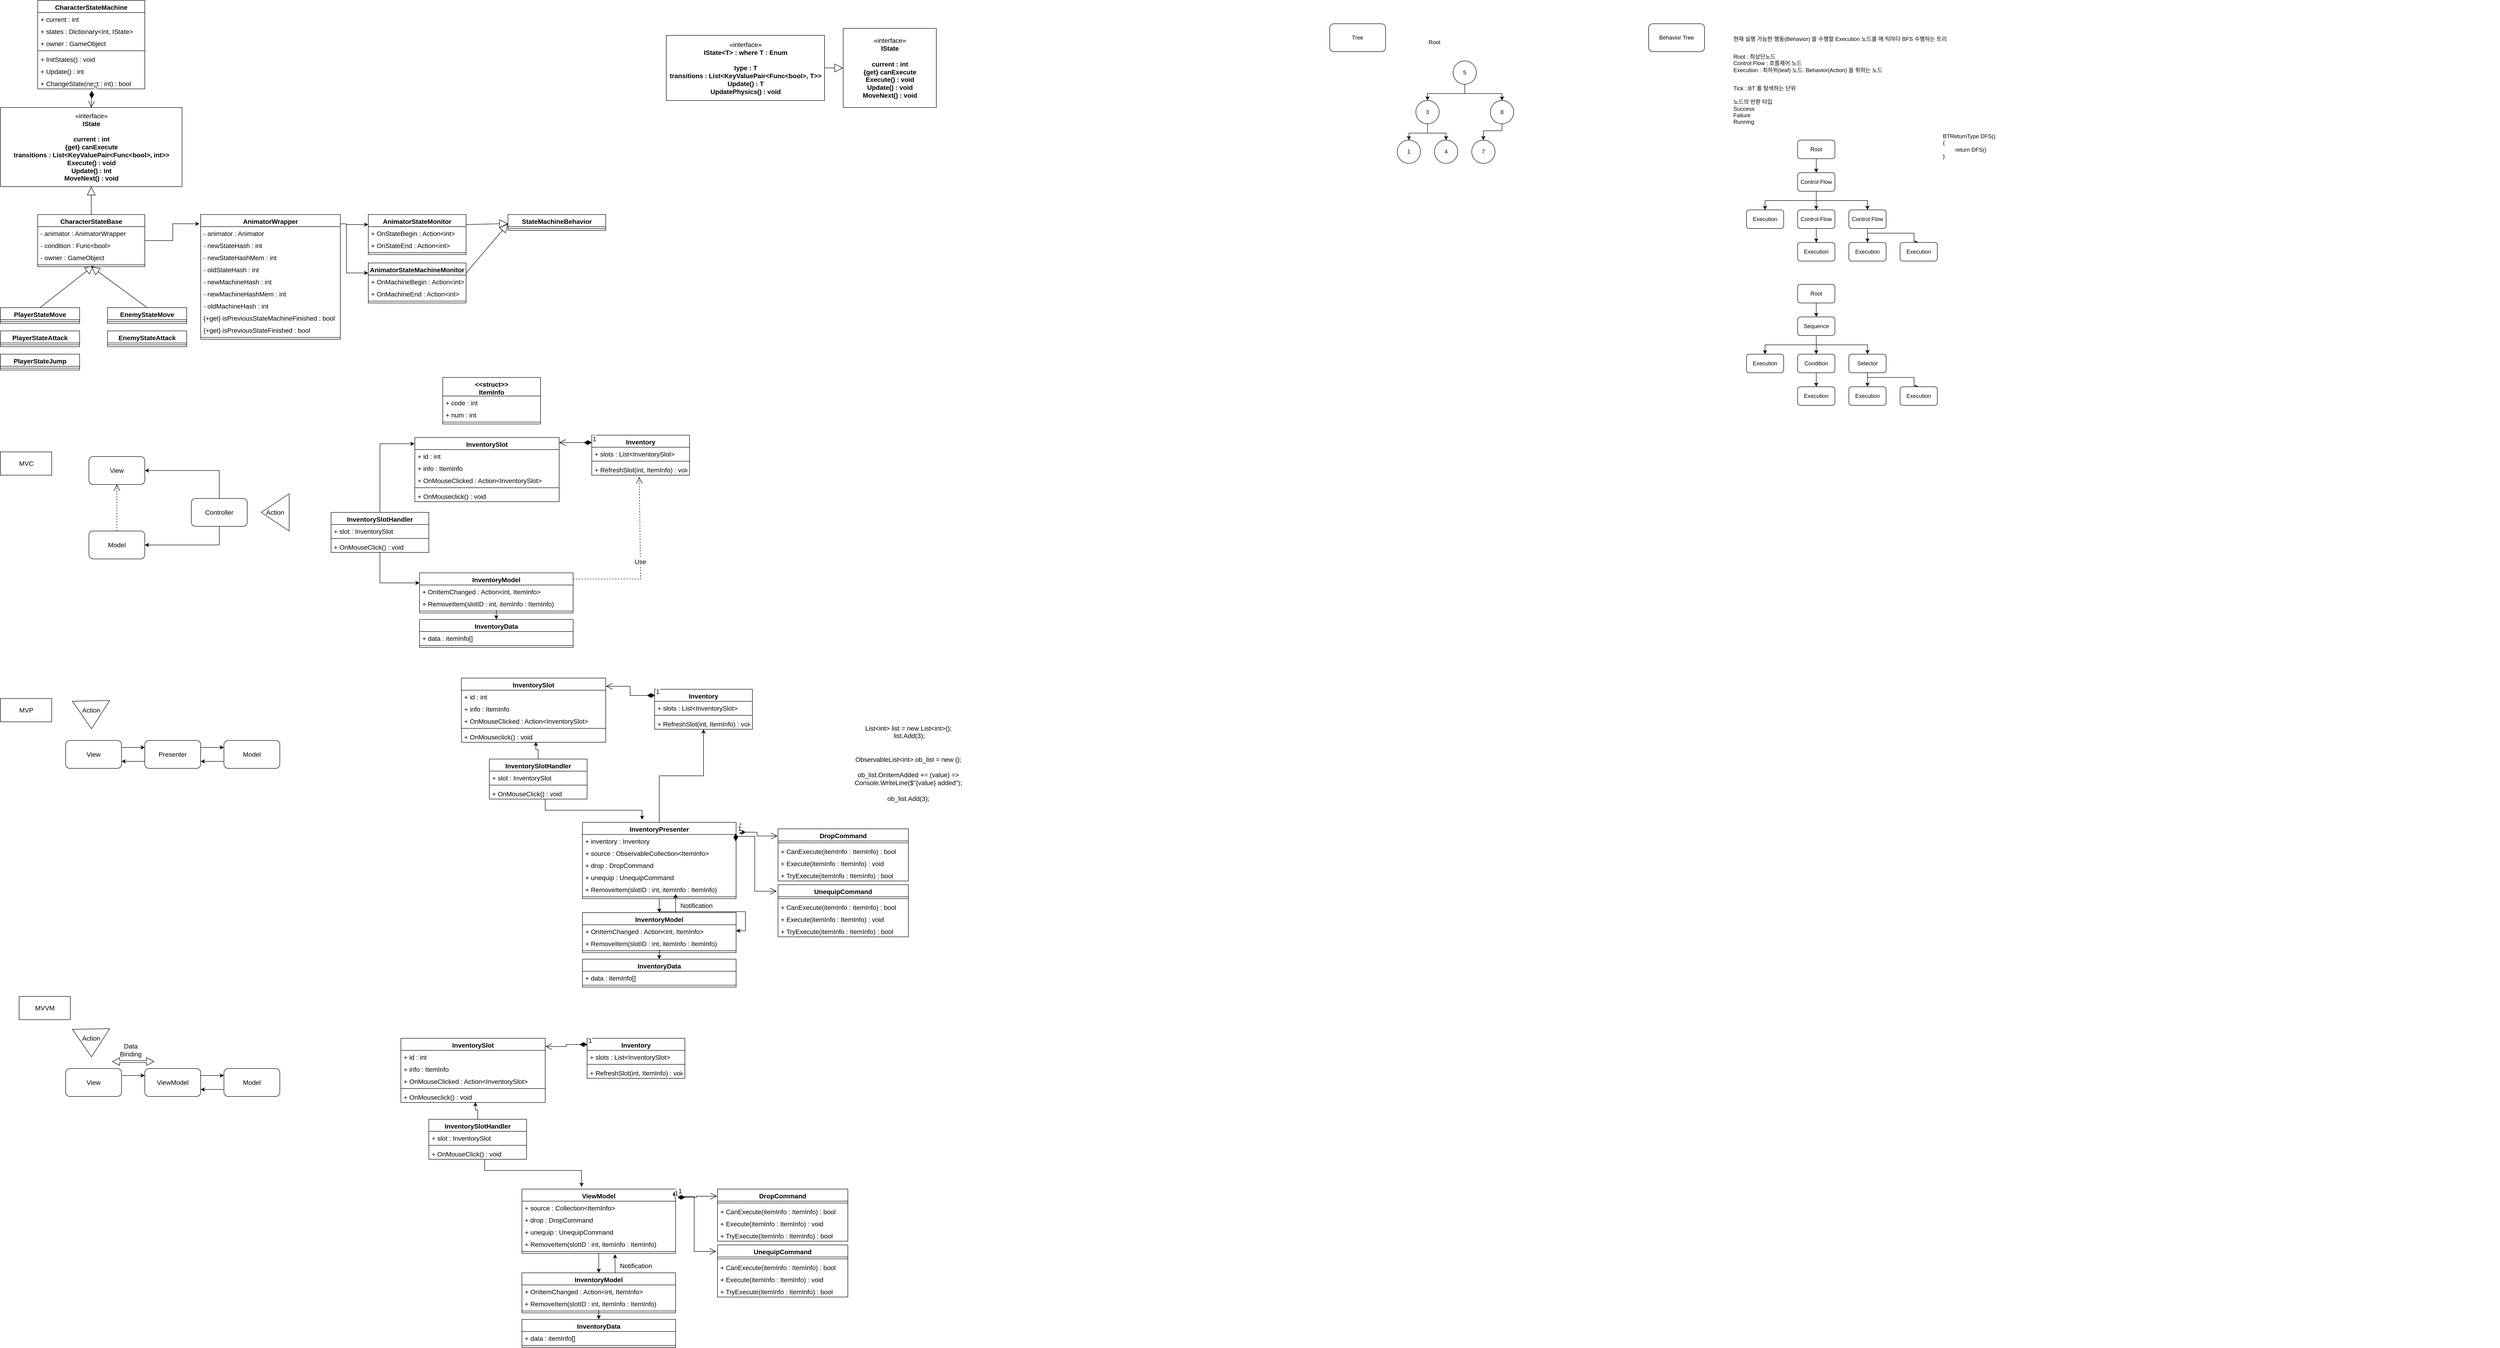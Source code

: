 <mxfile version="20.8.3" type="device"><diagram id="C5RBs43oDa-KdzZeNtuy" name="Page-1"><mxGraphModel dx="48" dy="1653" grid="1" gridSize="10" guides="1" tooltips="1" connect="1" arrows="1" fold="1" page="1" pageScale="1" pageWidth="827" pageHeight="1169" math="0" shadow="0"><root><mxCell id="WIyWlLk6GJQsqaUBKTNV-0"/><mxCell id="WIyWlLk6GJQsqaUBKTNV-1" parent="WIyWlLk6GJQsqaUBKTNV-0"/><mxCell id="863gWzafsqoCwZVlDqM6-13" style="edgeStyle=orthogonalEdgeStyle;rounded=0;orthogonalLoop=1;jettySize=auto;html=1;entryX=-0.009;entryY=0.074;entryDx=0;entryDy=0;fontSize=14;entryPerimeter=0;" parent="WIyWlLk6GJQsqaUBKTNV-1" source="863gWzafsqoCwZVlDqM6-0" target="863gWzafsqoCwZVlDqM6-9" edge="1"><mxGeometry relative="1" as="geometry"/></mxCell><mxCell id="863gWzafsqoCwZVlDqM6-0" value="CharacterStateBase" style="swimlane;fontStyle=1;align=center;verticalAlign=top;childLayout=stackLayout;horizontal=1;startSize=26;horizontalStack=0;resizeParent=1;resizeParentMax=0;resizeLast=0;collapsible=1;marginBottom=0;fontSize=14;" parent="WIyWlLk6GJQsqaUBKTNV-1" vertex="1"><mxGeometry x="1360" y="410" width="230" height="112" as="geometry"/></mxCell><mxCell id="863gWzafsqoCwZVlDqM6-1" value="- animator : AnimatorWrapper" style="text;strokeColor=none;fillColor=none;align=left;verticalAlign=top;spacingLeft=4;spacingRight=4;overflow=hidden;rotatable=0;points=[[0,0.5],[1,0.5]];portConstraint=eastwest;fontSize=14;" parent="863gWzafsqoCwZVlDqM6-0" vertex="1"><mxGeometry y="26" width="230" height="26" as="geometry"/></mxCell><mxCell id="863gWzafsqoCwZVlDqM6-14" value="- condition : Func&lt;bool&gt;" style="text;strokeColor=none;fillColor=none;align=left;verticalAlign=top;spacingLeft=4;spacingRight=4;overflow=hidden;rotatable=0;points=[[0,0.5],[1,0.5]];portConstraint=eastwest;fontSize=14;" parent="863gWzafsqoCwZVlDqM6-0" vertex="1"><mxGeometry y="52" width="230" height="26" as="geometry"/></mxCell><mxCell id="863gWzafsqoCwZVlDqM6-3" value="- owner : GameObject" style="text;strokeColor=none;fillColor=none;align=left;verticalAlign=top;spacingLeft=4;spacingRight=4;overflow=hidden;rotatable=0;points=[[0,0.5],[1,0.5]];portConstraint=eastwest;fontSize=14;" parent="863gWzafsqoCwZVlDqM6-0" vertex="1"><mxGeometry y="78" width="230" height="26" as="geometry"/></mxCell><mxCell id="863gWzafsqoCwZVlDqM6-2" value="" style="line;strokeWidth=1;fillColor=none;align=left;verticalAlign=middle;spacingTop=-1;spacingLeft=3;spacingRight=3;rotatable=0;labelPosition=right;points=[];portConstraint=eastwest;strokeColor=inherit;" parent="863gWzafsqoCwZVlDqM6-0" vertex="1"><mxGeometry y="104" width="230" height="8" as="geometry"/></mxCell><mxCell id="863gWzafsqoCwZVlDqM6-4" value="«interface»&lt;br&gt;&lt;b&gt;IState&amp;lt;T&amp;gt; : where T : Enum&lt;br&gt;&lt;br&gt;type : T&lt;br&gt;transitions : List&amp;lt;KeyValuePair&amp;lt;Func&amp;lt;bool&amp;gt;, T&amp;gt;&amp;gt;&lt;br&gt;Update() : T&lt;br&gt;UpdatePhysics() : void&lt;br&gt;&lt;/b&gt;" style="html=1;fontSize=14;" parent="WIyWlLk6GJQsqaUBKTNV-1" vertex="1"><mxGeometry x="2710" y="25" width="340" height="140" as="geometry"/></mxCell><mxCell id="863gWzafsqoCwZVlDqM6-5" value="«interface»&lt;br&gt;&lt;b&gt;IState&lt;br&gt;&lt;br&gt;current : int&lt;br&gt;{get} canExecute&lt;br&gt;Execute() : void&lt;br&gt;Update() : void&lt;br&gt;MoveNext() : void&lt;br&gt;&lt;/b&gt;" style="html=1;fontSize=14;" parent="WIyWlLk6GJQsqaUBKTNV-1" vertex="1"><mxGeometry x="3090" y="10" width="200" height="170" as="geometry"/></mxCell><mxCell id="863gWzafsqoCwZVlDqM6-6" value="" style="endArrow=block;endSize=16;endFill=0;html=1;rounded=0;fontSize=14;exitX=1;exitY=0.5;exitDx=0;exitDy=0;entryX=0;entryY=0.5;entryDx=0;entryDy=0;" parent="WIyWlLk6GJQsqaUBKTNV-1" source="863gWzafsqoCwZVlDqM6-4" target="863gWzafsqoCwZVlDqM6-5" edge="1"><mxGeometry width="160" relative="1" as="geometry"><mxPoint x="3030" y="165" as="sourcePoint"/><mxPoint x="3190" y="165" as="targetPoint"/></mxGeometry></mxCell><mxCell id="863gWzafsqoCwZVlDqM6-7" value="«interface»&lt;br&gt;&lt;b&gt;IState&lt;br&gt;&lt;br&gt;current : int&lt;br&gt;{get} canExecute&lt;br&gt;transitions : List&amp;lt;KeyValuePair&amp;lt;Func&amp;lt;bool&amp;gt;, int&amp;gt;&amp;gt;&lt;br&gt;Execute() : void&lt;br&gt;Update() : int&lt;br&gt;MoveNext() : void&lt;br&gt;&lt;/b&gt;" style="html=1;fontSize=14;" parent="WIyWlLk6GJQsqaUBKTNV-1" vertex="1"><mxGeometry x="1280" y="180" width="390" height="170" as="geometry"/></mxCell><mxCell id="863gWzafsqoCwZVlDqM6-8" value="" style="endArrow=block;endSize=16;endFill=0;html=1;rounded=0;fontSize=14;exitX=0.5;exitY=0;exitDx=0;exitDy=0;entryX=0.5;entryY=1;entryDx=0;entryDy=0;" parent="WIyWlLk6GJQsqaUBKTNV-1" source="863gWzafsqoCwZVlDqM6-0" target="863gWzafsqoCwZVlDqM6-7" edge="1"><mxGeometry width="160" relative="1" as="geometry"><mxPoint x="2080" y="243" as="sourcePoint"/><mxPoint x="2120" y="243" as="targetPoint"/></mxGeometry></mxCell><mxCell id="863gWzafsqoCwZVlDqM6-40" style="edgeStyle=orthogonalEdgeStyle;rounded=0;orthogonalLoop=1;jettySize=auto;html=1;entryX=0;entryY=0.25;entryDx=0;entryDy=0;fontSize=14;" parent="WIyWlLk6GJQsqaUBKTNV-1" source="863gWzafsqoCwZVlDqM6-9" target="863gWzafsqoCwZVlDqM6-22" edge="1"><mxGeometry relative="1" as="geometry"><Array as="points"><mxPoint x="2023" y="430"/><mxPoint x="2023" y="432"/></Array></mxGeometry></mxCell><mxCell id="863gWzafsqoCwZVlDqM6-41" style="edgeStyle=orthogonalEdgeStyle;rounded=0;orthogonalLoop=1;jettySize=auto;html=1;entryX=0;entryY=0.25;entryDx=0;entryDy=0;fontSize=14;" parent="WIyWlLk6GJQsqaUBKTNV-1" source="863gWzafsqoCwZVlDqM6-9" target="863gWzafsqoCwZVlDqM6-32" edge="1"><mxGeometry relative="1" as="geometry"><Array as="points"><mxPoint x="2023" y="430"/><mxPoint x="2023" y="536"/></Array></mxGeometry></mxCell><mxCell id="863gWzafsqoCwZVlDqM6-9" value="AnimatorWrapper" style="swimlane;fontStyle=1;align=center;verticalAlign=top;childLayout=stackLayout;horizontal=1;startSize=26;horizontalStack=0;resizeParent=1;resizeParentMax=0;resizeLast=0;collapsible=1;marginBottom=0;fontSize=14;" parent="WIyWlLk6GJQsqaUBKTNV-1" vertex="1"><mxGeometry x="1710" y="410" width="300" height="268" as="geometry"/></mxCell><mxCell id="863gWzafsqoCwZVlDqM6-10" value="- animator : Animator" style="text;strokeColor=none;fillColor=none;align=left;verticalAlign=top;spacingLeft=4;spacingRight=4;overflow=hidden;rotatable=0;points=[[0,0.5],[1,0.5]];portConstraint=eastwest;fontSize=14;" parent="863gWzafsqoCwZVlDqM6-9" vertex="1"><mxGeometry y="26" width="300" height="26" as="geometry"/></mxCell><mxCell id="863gWzafsqoCwZVlDqM6-28" value="- newStateHash : int" style="text;strokeColor=none;fillColor=none;align=left;verticalAlign=top;spacingLeft=4;spacingRight=4;overflow=hidden;rotatable=0;points=[[0,0.5],[1,0.5]];portConstraint=eastwest;fontSize=14;" parent="863gWzafsqoCwZVlDqM6-9" vertex="1"><mxGeometry y="52" width="300" height="26" as="geometry"/></mxCell><mxCell id="863gWzafsqoCwZVlDqM6-30" value="- newStateHashMem : int" style="text;strokeColor=none;fillColor=none;align=left;verticalAlign=top;spacingLeft=4;spacingRight=4;overflow=hidden;rotatable=0;points=[[0,0.5],[1,0.5]];portConstraint=eastwest;fontSize=14;" parent="863gWzafsqoCwZVlDqM6-9" vertex="1"><mxGeometry y="78" width="300" height="26" as="geometry"/></mxCell><mxCell id="863gWzafsqoCwZVlDqM6-29" value="- oldStateHash : int" style="text;strokeColor=none;fillColor=none;align=left;verticalAlign=top;spacingLeft=4;spacingRight=4;overflow=hidden;rotatable=0;points=[[0,0.5],[1,0.5]];portConstraint=eastwest;fontSize=14;" parent="863gWzafsqoCwZVlDqM6-9" vertex="1"><mxGeometry y="104" width="300" height="26" as="geometry"/></mxCell><mxCell id="863gWzafsqoCwZVlDqM6-39" value="- newMachineHash : int" style="text;strokeColor=none;fillColor=none;align=left;verticalAlign=top;spacingLeft=4;spacingRight=4;overflow=hidden;rotatable=0;points=[[0,0.5],[1,0.5]];portConstraint=eastwest;fontSize=14;" parent="863gWzafsqoCwZVlDqM6-9" vertex="1"><mxGeometry y="130" width="300" height="26" as="geometry"/></mxCell><mxCell id="863gWzafsqoCwZVlDqM6-38" value="- newMachineHashMem : int" style="text;strokeColor=none;fillColor=none;align=left;verticalAlign=top;spacingLeft=4;spacingRight=4;overflow=hidden;rotatable=0;points=[[0,0.5],[1,0.5]];portConstraint=eastwest;fontSize=14;" parent="863gWzafsqoCwZVlDqM6-9" vertex="1"><mxGeometry y="156" width="300" height="26" as="geometry"/></mxCell><mxCell id="863gWzafsqoCwZVlDqM6-37" value="- oldMachineHash : int" style="text;strokeColor=none;fillColor=none;align=left;verticalAlign=top;spacingLeft=4;spacingRight=4;overflow=hidden;rotatable=0;points=[[0,0.5],[1,0.5]];portConstraint=eastwest;fontSize=14;" parent="863gWzafsqoCwZVlDqM6-9" vertex="1"><mxGeometry y="182" width="300" height="26" as="geometry"/></mxCell><mxCell id="863gWzafsqoCwZVlDqM6-16" value="{+get} isPreviousStateMachineFinished : bool" style="text;strokeColor=none;fillColor=none;align=left;verticalAlign=top;spacingLeft=4;spacingRight=4;overflow=hidden;rotatable=0;points=[[0,0.5],[1,0.5]];portConstraint=eastwest;fontSize=14;" parent="863gWzafsqoCwZVlDqM6-9" vertex="1"><mxGeometry y="208" width="300" height="26" as="geometry"/></mxCell><mxCell id="863gWzafsqoCwZVlDqM6-15" value="{+get} isPreviousStateFinished : bool" style="text;strokeColor=none;fillColor=none;align=left;verticalAlign=top;spacingLeft=4;spacingRight=4;overflow=hidden;rotatable=0;points=[[0,0.5],[1,0.5]];portConstraint=eastwest;fontSize=14;" parent="863gWzafsqoCwZVlDqM6-9" vertex="1"><mxGeometry y="234" width="300" height="26" as="geometry"/></mxCell><mxCell id="863gWzafsqoCwZVlDqM6-11" value="" style="line;strokeWidth=1;fillColor=none;align=left;verticalAlign=middle;spacingTop=-1;spacingLeft=3;spacingRight=3;rotatable=0;labelPosition=right;points=[];portConstraint=eastwest;strokeColor=inherit;" parent="863gWzafsqoCwZVlDqM6-9" vertex="1"><mxGeometry y="260" width="300" height="8" as="geometry"/></mxCell><mxCell id="863gWzafsqoCwZVlDqM6-17" value="StateMachineBehavior" style="swimlane;fontStyle=1;align=center;verticalAlign=top;childLayout=stackLayout;horizontal=1;startSize=26;horizontalStack=0;resizeParent=1;resizeParentMax=0;resizeLast=0;collapsible=1;marginBottom=0;fontSize=14;" parent="WIyWlLk6GJQsqaUBKTNV-1" vertex="1"><mxGeometry x="2370" y="410" width="210" height="34" as="geometry"/></mxCell><mxCell id="863gWzafsqoCwZVlDqM6-21" value="" style="line;strokeWidth=1;fillColor=none;align=left;verticalAlign=middle;spacingTop=-1;spacingLeft=3;spacingRight=3;rotatable=0;labelPosition=right;points=[];portConstraint=eastwest;strokeColor=inherit;" parent="863gWzafsqoCwZVlDqM6-17" vertex="1"><mxGeometry y="26" width="210" height="8" as="geometry"/></mxCell><mxCell id="863gWzafsqoCwZVlDqM6-22" value="AnimatorStateMonitor" style="swimlane;fontStyle=1;align=center;verticalAlign=top;childLayout=stackLayout;horizontal=1;startSize=26;horizontalStack=0;resizeParent=1;resizeParentMax=0;resizeLast=0;collapsible=1;marginBottom=0;fontSize=14;" parent="WIyWlLk6GJQsqaUBKTNV-1" vertex="1"><mxGeometry x="2070" y="410" width="210" height="86" as="geometry"/></mxCell><mxCell id="863gWzafsqoCwZVlDqM6-23" value="+ OnStateBegin : Action&lt;int&gt;" style="text;strokeColor=none;fillColor=none;align=left;verticalAlign=top;spacingLeft=4;spacingRight=4;overflow=hidden;rotatable=0;points=[[0,0.5],[1,0.5]];portConstraint=eastwest;fontSize=14;" parent="863gWzafsqoCwZVlDqM6-22" vertex="1"><mxGeometry y="26" width="210" height="26" as="geometry"/></mxCell><mxCell id="863gWzafsqoCwZVlDqM6-31" value="+ OnStateEnd : Action&lt;int&gt;" style="text;strokeColor=none;fillColor=none;align=left;verticalAlign=top;spacingLeft=4;spacingRight=4;overflow=hidden;rotatable=0;points=[[0,0.5],[1,0.5]];portConstraint=eastwest;fontSize=14;" parent="863gWzafsqoCwZVlDqM6-22" vertex="1"><mxGeometry y="52" width="210" height="26" as="geometry"/></mxCell><mxCell id="863gWzafsqoCwZVlDqM6-26" value="" style="line;strokeWidth=1;fillColor=none;align=left;verticalAlign=middle;spacingTop=-1;spacingLeft=3;spacingRight=3;rotatable=0;labelPosition=right;points=[];portConstraint=eastwest;strokeColor=inherit;" parent="863gWzafsqoCwZVlDqM6-22" vertex="1"><mxGeometry y="78" width="210" height="8" as="geometry"/></mxCell><mxCell id="863gWzafsqoCwZVlDqM6-27" value="" style="endArrow=block;endSize=16;endFill=0;html=1;rounded=0;fontSize=14;exitX=1;exitY=0.25;exitDx=0;exitDy=0;" parent="WIyWlLk6GJQsqaUBKTNV-1" source="863gWzafsqoCwZVlDqM6-22" target="863gWzafsqoCwZVlDqM6-17" edge="1"><mxGeometry width="160" relative="1" as="geometry"><mxPoint x="1950" y="178" as="sourcePoint"/><mxPoint x="2065" y="175" as="targetPoint"/></mxGeometry></mxCell><mxCell id="863gWzafsqoCwZVlDqM6-32" value="AnimatorStateMachineMonitor" style="swimlane;fontStyle=1;align=center;verticalAlign=top;childLayout=stackLayout;horizontal=1;startSize=26;horizontalStack=0;resizeParent=1;resizeParentMax=0;resizeLast=0;collapsible=1;marginBottom=0;fontSize=14;" parent="WIyWlLk6GJQsqaUBKTNV-1" vertex="1"><mxGeometry x="2070" y="514" width="210" height="86" as="geometry"/></mxCell><mxCell id="863gWzafsqoCwZVlDqM6-33" value="+ OnMachineBegin : Action&lt;int&gt;" style="text;strokeColor=none;fillColor=none;align=left;verticalAlign=top;spacingLeft=4;spacingRight=4;overflow=hidden;rotatable=0;points=[[0,0.5],[1,0.5]];portConstraint=eastwest;fontSize=14;" parent="863gWzafsqoCwZVlDqM6-32" vertex="1"><mxGeometry y="26" width="210" height="26" as="geometry"/></mxCell><mxCell id="863gWzafsqoCwZVlDqM6-34" value="+ OnMachineEnd : Action&lt;int&gt;" style="text;strokeColor=none;fillColor=none;align=left;verticalAlign=top;spacingLeft=4;spacingRight=4;overflow=hidden;rotatable=0;points=[[0,0.5],[1,0.5]];portConstraint=eastwest;fontSize=14;" parent="863gWzafsqoCwZVlDqM6-32" vertex="1"><mxGeometry y="52" width="210" height="26" as="geometry"/></mxCell><mxCell id="863gWzafsqoCwZVlDqM6-35" value="" style="line;strokeWidth=1;fillColor=none;align=left;verticalAlign=middle;spacingTop=-1;spacingLeft=3;spacingRight=3;rotatable=0;labelPosition=right;points=[];portConstraint=eastwest;strokeColor=inherit;" parent="863gWzafsqoCwZVlDqM6-32" vertex="1"><mxGeometry y="78" width="210" height="8" as="geometry"/></mxCell><mxCell id="863gWzafsqoCwZVlDqM6-36" value="" style="endArrow=block;endSize=16;endFill=0;html=1;rounded=0;fontSize=14;exitX=1;exitY=0.25;exitDx=0;exitDy=0;" parent="WIyWlLk6GJQsqaUBKTNV-1" source="863gWzafsqoCwZVlDqM6-32" edge="1"><mxGeometry width="160" relative="1" as="geometry"><mxPoint x="2290" y="441.5" as="sourcePoint"/><mxPoint x="2370" y="430" as="targetPoint"/></mxGeometry></mxCell><mxCell id="863gWzafsqoCwZVlDqM6-42" value="CharacterStateMachine" style="swimlane;fontStyle=1;align=center;verticalAlign=top;childLayout=stackLayout;horizontal=1;startSize=26;horizontalStack=0;resizeParent=1;resizeParentMax=0;resizeLast=0;collapsible=1;marginBottom=0;fontSize=14;" parent="WIyWlLk6GJQsqaUBKTNV-1" vertex="1"><mxGeometry x="1360" y="-50" width="230" height="190" as="geometry"/></mxCell><mxCell id="863gWzafsqoCwZVlDqM6-43" value="+ current : int" style="text;strokeColor=none;fillColor=none;align=left;verticalAlign=top;spacingLeft=4;spacingRight=4;overflow=hidden;rotatable=0;points=[[0,0.5],[1,0.5]];portConstraint=eastwest;fontSize=14;" parent="863gWzafsqoCwZVlDqM6-42" vertex="1"><mxGeometry y="26" width="230" height="26" as="geometry"/></mxCell><mxCell id="863gWzafsqoCwZVlDqM6-47" value="+ states : Dictionary&lt;int, IState&gt;" style="text;strokeColor=none;fillColor=none;align=left;verticalAlign=top;spacingLeft=4;spacingRight=4;overflow=hidden;rotatable=0;points=[[0,0.5],[1,0.5]];portConstraint=eastwest;fontSize=14;" parent="863gWzafsqoCwZVlDqM6-42" vertex="1"><mxGeometry y="52" width="230" height="26" as="geometry"/></mxCell><mxCell id="863gWzafsqoCwZVlDqM6-49" value="+ owner : GameObject" style="text;strokeColor=none;fillColor=none;align=left;verticalAlign=top;spacingLeft=4;spacingRight=4;overflow=hidden;rotatable=0;points=[[0,0.5],[1,0.5]];portConstraint=eastwest;fontSize=14;" parent="863gWzafsqoCwZVlDqM6-42" vertex="1"><mxGeometry y="78" width="230" height="26" as="geometry"/></mxCell><mxCell id="863gWzafsqoCwZVlDqM6-46" value="" style="line;strokeWidth=1;fillColor=none;align=left;verticalAlign=middle;spacingTop=-1;spacingLeft=3;spacingRight=3;rotatable=0;labelPosition=right;points=[];portConstraint=eastwest;strokeColor=inherit;" parent="863gWzafsqoCwZVlDqM6-42" vertex="1"><mxGeometry y="104" width="230" height="8" as="geometry"/></mxCell><mxCell id="863gWzafsqoCwZVlDqM6-52" value="+ InitStates() : void" style="text;strokeColor=none;fillColor=none;align=left;verticalAlign=top;spacingLeft=4;spacingRight=4;overflow=hidden;rotatable=0;points=[[0,0.5],[1,0.5]];portConstraint=eastwest;fontSize=14;" parent="863gWzafsqoCwZVlDqM6-42" vertex="1"><mxGeometry y="112" width="230" height="26" as="geometry"/></mxCell><mxCell id="863gWzafsqoCwZVlDqM6-50" value="+ Update() : int" style="text;strokeColor=none;fillColor=none;align=left;verticalAlign=top;spacingLeft=4;spacingRight=4;overflow=hidden;rotatable=0;points=[[0,0.5],[1,0.5]];portConstraint=eastwest;fontSize=14;" parent="863gWzafsqoCwZVlDqM6-42" vertex="1"><mxGeometry y="138" width="230" height="26" as="geometry"/></mxCell><mxCell id="863gWzafsqoCwZVlDqM6-51" value="+ ChangeState(next : int) : bool" style="text;strokeColor=none;fillColor=none;align=left;verticalAlign=top;spacingLeft=4;spacingRight=4;overflow=hidden;rotatable=0;points=[[0,0.5],[1,0.5]];portConstraint=eastwest;fontSize=14;" parent="863gWzafsqoCwZVlDqM6-42" vertex="1"><mxGeometry y="164" width="230" height="26" as="geometry"/></mxCell><mxCell id="863gWzafsqoCwZVlDqM6-54" value="PlayerStateMove" style="swimlane;fontStyle=1;align=center;verticalAlign=top;childLayout=stackLayout;horizontal=1;startSize=26;horizontalStack=0;resizeParent=1;resizeParentMax=0;resizeLast=0;collapsible=1;marginBottom=0;fontSize=14;" parent="WIyWlLk6GJQsqaUBKTNV-1" vertex="1"><mxGeometry x="1280" y="610" width="170" height="34" as="geometry"/></mxCell><mxCell id="863gWzafsqoCwZVlDqM6-58" value="" style="line;strokeWidth=1;fillColor=none;align=left;verticalAlign=middle;spacingTop=-1;spacingLeft=3;spacingRight=3;rotatable=0;labelPosition=right;points=[];portConstraint=eastwest;strokeColor=inherit;" parent="863gWzafsqoCwZVlDqM6-54" vertex="1"><mxGeometry y="26" width="170" height="8" as="geometry"/></mxCell><mxCell id="863gWzafsqoCwZVlDqM6-59" value="PlayerStateAttack" style="swimlane;fontStyle=1;align=center;verticalAlign=top;childLayout=stackLayout;horizontal=1;startSize=26;horizontalStack=0;resizeParent=1;resizeParentMax=0;resizeLast=0;collapsible=1;marginBottom=0;fontSize=14;" parent="WIyWlLk6GJQsqaUBKTNV-1" vertex="1"><mxGeometry x="1280" y="660" width="170" height="34" as="geometry"/></mxCell><mxCell id="863gWzafsqoCwZVlDqM6-60" value="" style="line;strokeWidth=1;fillColor=none;align=left;verticalAlign=middle;spacingTop=-1;spacingLeft=3;spacingRight=3;rotatable=0;labelPosition=right;points=[];portConstraint=eastwest;strokeColor=inherit;" parent="863gWzafsqoCwZVlDqM6-59" vertex="1"><mxGeometry y="26" width="170" height="8" as="geometry"/></mxCell><mxCell id="863gWzafsqoCwZVlDqM6-61" value="PlayerStateJump" style="swimlane;fontStyle=1;align=center;verticalAlign=top;childLayout=stackLayout;horizontal=1;startSize=26;horizontalStack=0;resizeParent=1;resizeParentMax=0;resizeLast=0;collapsible=1;marginBottom=0;fontSize=14;" parent="WIyWlLk6GJQsqaUBKTNV-1" vertex="1"><mxGeometry x="1280" y="710" width="170" height="34" as="geometry"/></mxCell><mxCell id="863gWzafsqoCwZVlDqM6-62" value="" style="line;strokeWidth=1;fillColor=none;align=left;verticalAlign=middle;spacingTop=-1;spacingLeft=3;spacingRight=3;rotatable=0;labelPosition=right;points=[];portConstraint=eastwest;strokeColor=inherit;" parent="863gWzafsqoCwZVlDqM6-61" vertex="1"><mxGeometry y="26" width="170" height="8" as="geometry"/></mxCell><mxCell id="863gWzafsqoCwZVlDqM6-63" value="EnemyStateMove" style="swimlane;fontStyle=1;align=center;verticalAlign=top;childLayout=stackLayout;horizontal=1;startSize=26;horizontalStack=0;resizeParent=1;resizeParentMax=0;resizeLast=0;collapsible=1;marginBottom=0;fontSize=14;" parent="WIyWlLk6GJQsqaUBKTNV-1" vertex="1"><mxGeometry x="1510" y="610" width="170" height="34" as="geometry"/></mxCell><mxCell id="863gWzafsqoCwZVlDqM6-64" value="" style="line;strokeWidth=1;fillColor=none;align=left;verticalAlign=middle;spacingTop=-1;spacingLeft=3;spacingRight=3;rotatable=0;labelPosition=right;points=[];portConstraint=eastwest;strokeColor=inherit;" parent="863gWzafsqoCwZVlDqM6-63" vertex="1"><mxGeometry y="26" width="170" height="8" as="geometry"/></mxCell><mxCell id="863gWzafsqoCwZVlDqM6-66" value="EnemyStateAttack" style="swimlane;fontStyle=1;align=center;verticalAlign=top;childLayout=stackLayout;horizontal=1;startSize=26;horizontalStack=0;resizeParent=1;resizeParentMax=0;resizeLast=0;collapsible=1;marginBottom=0;fontSize=14;" parent="WIyWlLk6GJQsqaUBKTNV-1" vertex="1"><mxGeometry x="1510" y="660" width="170" height="34" as="geometry"/></mxCell><mxCell id="863gWzafsqoCwZVlDqM6-67" value="" style="line;strokeWidth=1;fillColor=none;align=left;verticalAlign=middle;spacingTop=-1;spacingLeft=3;spacingRight=3;rotatable=0;labelPosition=right;points=[];portConstraint=eastwest;strokeColor=inherit;" parent="863gWzafsqoCwZVlDqM6-66" vertex="1"><mxGeometry y="26" width="170" height="8" as="geometry"/></mxCell><mxCell id="863gWzafsqoCwZVlDqM6-69" value="" style="endArrow=block;endSize=16;endFill=0;html=1;rounded=0;fontSize=14;exitX=0.5;exitY=0;exitDx=0;exitDy=0;entryX=0.5;entryY=1;entryDx=0;entryDy=0;" parent="WIyWlLk6GJQsqaUBKTNV-1" source="863gWzafsqoCwZVlDqM6-63" target="863gWzafsqoCwZVlDqM6-0" edge="1"><mxGeometry width="160" relative="1" as="geometry"><mxPoint x="1485.0" y="420" as="sourcePoint"/><mxPoint x="1485.0" y="360" as="targetPoint"/></mxGeometry></mxCell><mxCell id="863gWzafsqoCwZVlDqM6-70" value="" style="endArrow=block;endSize=16;endFill=0;html=1;rounded=0;fontSize=14;exitX=0.5;exitY=0;exitDx=0;exitDy=0;" parent="WIyWlLk6GJQsqaUBKTNV-1" source="863gWzafsqoCwZVlDqM6-54" edge="1"><mxGeometry width="160" relative="1" as="geometry"><mxPoint x="1605" y="620" as="sourcePoint"/><mxPoint x="1480" y="520" as="targetPoint"/></mxGeometry></mxCell><mxCell id="863gWzafsqoCwZVlDqM6-71" value="MVC" style="html=1;fontSize=14;" parent="WIyWlLk6GJQsqaUBKTNV-1" vertex="1"><mxGeometry x="1280" y="920" width="110" height="50" as="geometry"/></mxCell><mxCell id="863gWzafsqoCwZVlDqM6-72" value="MVP" style="html=1;fontSize=14;" parent="WIyWlLk6GJQsqaUBKTNV-1" vertex="1"><mxGeometry x="1280" y="1450" width="110" height="50" as="geometry"/></mxCell><mxCell id="863gWzafsqoCwZVlDqM6-73" value="MVVM" style="html=1;fontSize=14;" parent="WIyWlLk6GJQsqaUBKTNV-1" vertex="1"><mxGeometry x="1320" y="2090" width="110" height="50" as="geometry"/></mxCell><mxCell id="863gWzafsqoCwZVlDqM6-74" value="Model" style="rounded=1;whiteSpace=wrap;html=1;fontSize=14;" parent="WIyWlLk6GJQsqaUBKTNV-1" vertex="1"><mxGeometry x="1470" y="1090" width="120" height="60" as="geometry"/></mxCell><mxCell id="863gWzafsqoCwZVlDqM6-75" value="View" style="rounded=1;whiteSpace=wrap;html=1;fontSize=14;" parent="WIyWlLk6GJQsqaUBKTNV-1" vertex="1"><mxGeometry x="1470" y="930" width="120" height="60" as="geometry"/></mxCell><mxCell id="863gWzafsqoCwZVlDqM6-77" style="edgeStyle=orthogonalEdgeStyle;rounded=0;orthogonalLoop=1;jettySize=auto;html=1;entryX=1;entryY=0.5;entryDx=0;entryDy=0;fontSize=14;" parent="WIyWlLk6GJQsqaUBKTNV-1" source="863gWzafsqoCwZVlDqM6-76" target="863gWzafsqoCwZVlDqM6-75" edge="1"><mxGeometry relative="1" as="geometry"><Array as="points"><mxPoint x="1750" y="960"/></Array></mxGeometry></mxCell><mxCell id="863gWzafsqoCwZVlDqM6-78" style="edgeStyle=orthogonalEdgeStyle;rounded=0;orthogonalLoop=1;jettySize=auto;html=1;fontSize=14;" parent="WIyWlLk6GJQsqaUBKTNV-1" source="863gWzafsqoCwZVlDqM6-76" edge="1"><mxGeometry relative="1" as="geometry"><mxPoint x="1590" y="1120" as="targetPoint"/><Array as="points"><mxPoint x="1750" y="1120"/></Array></mxGeometry></mxCell><mxCell id="863gWzafsqoCwZVlDqM6-76" value="Controller" style="rounded=1;whiteSpace=wrap;html=1;fontSize=14;" parent="WIyWlLk6GJQsqaUBKTNV-1" vertex="1"><mxGeometry x="1690" y="1020" width="120" height="60" as="geometry"/></mxCell><mxCell id="863gWzafsqoCwZVlDqM6-80" value="" style="triangle;whiteSpace=wrap;html=1;fontSize=14;rotation=-180;" parent="WIyWlLk6GJQsqaUBKTNV-1" vertex="1"><mxGeometry x="1840" y="1010" width="60" height="80" as="geometry"/></mxCell><mxCell id="863gWzafsqoCwZVlDqM6-81" value="Action" style="text;html=1;strokeColor=none;fillColor=none;align=center;verticalAlign=middle;whiteSpace=wrap;rounded=0;fontSize=14;" parent="WIyWlLk6GJQsqaUBKTNV-1" vertex="1"><mxGeometry x="1840" y="1035" width="60" height="30" as="geometry"/></mxCell><mxCell id="863gWzafsqoCwZVlDqM6-82" value="" style="endArrow=open;endSize=12;dashed=1;html=1;rounded=0;fontSize=14;exitX=0.5;exitY=0;exitDx=0;exitDy=0;entryX=0.5;entryY=1;entryDx=0;entryDy=0;" parent="WIyWlLk6GJQsqaUBKTNV-1" source="863gWzafsqoCwZVlDqM6-74" target="863gWzafsqoCwZVlDqM6-75" edge="1"><mxGeometry width="160" relative="1" as="geometry"><mxPoint x="1720" y="1180" as="sourcePoint"/><mxPoint x="1880" y="1180" as="targetPoint"/></mxGeometry></mxCell><mxCell id="863gWzafsqoCwZVlDqM6-83" value="Inventory" style="swimlane;fontStyle=1;align=center;verticalAlign=top;childLayout=stackLayout;horizontal=1;startSize=26;horizontalStack=0;resizeParent=1;resizeParentMax=0;resizeLast=0;collapsible=1;marginBottom=0;fontSize=14;" parent="WIyWlLk6GJQsqaUBKTNV-1" vertex="1"><mxGeometry x="2550" y="884" width="210" height="86" as="geometry"/></mxCell><mxCell id="863gWzafsqoCwZVlDqM6-117" value="+ slots : List&lt;InventorySlot&gt;" style="text;strokeColor=none;fillColor=none;align=left;verticalAlign=top;spacingLeft=4;spacingRight=4;overflow=hidden;rotatable=0;points=[[0,0.5],[1,0.5]];portConstraint=eastwest;fontSize=14;" parent="863gWzafsqoCwZVlDqM6-83" vertex="1"><mxGeometry y="26" width="210" height="26" as="geometry"/></mxCell><mxCell id="863gWzafsqoCwZVlDqM6-86" value="" style="line;strokeWidth=1;fillColor=none;align=left;verticalAlign=middle;spacingTop=-1;spacingLeft=3;spacingRight=3;rotatable=0;labelPosition=right;points=[];portConstraint=eastwest;strokeColor=inherit;" parent="863gWzafsqoCwZVlDqM6-83" vertex="1"><mxGeometry y="52" width="210" height="8" as="geometry"/></mxCell><mxCell id="863gWzafsqoCwZVlDqM6-85" value="+ RefreshSlot(int, ItemInfo) : void" style="text;strokeColor=none;fillColor=none;align=left;verticalAlign=top;spacingLeft=4;spacingRight=4;overflow=hidden;rotatable=0;points=[[0,0.5],[1,0.5]];portConstraint=eastwest;fontSize=14;" parent="863gWzafsqoCwZVlDqM6-83" vertex="1"><mxGeometry y="60" width="210" height="26" as="geometry"/></mxCell><mxCell id="863gWzafsqoCwZVlDqM6-87" value="InventorySlot" style="swimlane;fontStyle=1;align=center;verticalAlign=top;childLayout=stackLayout;horizontal=1;startSize=26;horizontalStack=0;resizeParent=1;resizeParentMax=0;resizeLast=0;collapsible=1;marginBottom=0;fontSize=14;" parent="WIyWlLk6GJQsqaUBKTNV-1" vertex="1"><mxGeometry x="2170" y="889" width="310" height="138" as="geometry"/></mxCell><mxCell id="863gWzafsqoCwZVlDqM6-88" value="+ id : int" style="text;strokeColor=none;fillColor=none;align=left;verticalAlign=top;spacingLeft=4;spacingRight=4;overflow=hidden;rotatable=0;points=[[0,0.5],[1,0.5]];portConstraint=eastwest;fontSize=14;" parent="863gWzafsqoCwZVlDqM6-87" vertex="1"><mxGeometry y="26" width="310" height="26" as="geometry"/></mxCell><mxCell id="863gWzafsqoCwZVlDqM6-89" value="+ info : ItemInfo" style="text;strokeColor=none;fillColor=none;align=left;verticalAlign=top;spacingLeft=4;spacingRight=4;overflow=hidden;rotatable=0;points=[[0,0.5],[1,0.5]];portConstraint=eastwest;fontSize=14;" parent="863gWzafsqoCwZVlDqM6-87" vertex="1"><mxGeometry y="52" width="310" height="26" as="geometry"/></mxCell><mxCell id="863gWzafsqoCwZVlDqM6-103" value="+ OnMouseClicked : Action&lt;InventorySlot&gt;" style="text;strokeColor=none;fillColor=none;align=left;verticalAlign=top;spacingLeft=4;spacingRight=4;overflow=hidden;rotatable=0;points=[[0,0.5],[1,0.5]];portConstraint=eastwest;fontSize=14;" parent="863gWzafsqoCwZVlDqM6-87" vertex="1"><mxGeometry y="78" width="310" height="26" as="geometry"/></mxCell><mxCell id="863gWzafsqoCwZVlDqM6-90" value="" style="line;strokeWidth=1;fillColor=none;align=left;verticalAlign=middle;spacingTop=-1;spacingLeft=3;spacingRight=3;rotatable=0;labelPosition=right;points=[];portConstraint=eastwest;strokeColor=inherit;" parent="863gWzafsqoCwZVlDqM6-87" vertex="1"><mxGeometry y="104" width="310" height="8" as="geometry"/></mxCell><mxCell id="863gWzafsqoCwZVlDqM6-99" value="+ OnMouseclick() : void" style="text;strokeColor=none;fillColor=none;align=left;verticalAlign=top;spacingLeft=4;spacingRight=4;overflow=hidden;rotatable=0;points=[[0,0.5],[1,0.5]];portConstraint=eastwest;fontSize=14;" parent="863gWzafsqoCwZVlDqM6-87" vertex="1"><mxGeometry y="112" width="310" height="26" as="geometry"/></mxCell><mxCell id="863gWzafsqoCwZVlDqM6-91" value="&lt;&lt;struct&gt;&gt;&#10;ItemInfo" style="swimlane;fontStyle=1;align=center;verticalAlign=top;childLayout=stackLayout;horizontal=1;startSize=40;horizontalStack=0;resizeParent=1;resizeParentMax=0;resizeLast=0;collapsible=1;marginBottom=0;fontSize=14;" parent="WIyWlLk6GJQsqaUBKTNV-1" vertex="1"><mxGeometry x="2230" y="760" width="210" height="100" as="geometry"/></mxCell><mxCell id="863gWzafsqoCwZVlDqM6-92" value="+ code : int" style="text;strokeColor=none;fillColor=none;align=left;verticalAlign=top;spacingLeft=4;spacingRight=4;overflow=hidden;rotatable=0;points=[[0,0.5],[1,0.5]];portConstraint=eastwest;fontSize=14;" parent="863gWzafsqoCwZVlDqM6-91" vertex="1"><mxGeometry y="40" width="210" height="26" as="geometry"/></mxCell><mxCell id="863gWzafsqoCwZVlDqM6-93" value="+ num : int" style="text;strokeColor=none;fillColor=none;align=left;verticalAlign=top;spacingLeft=4;spacingRight=4;overflow=hidden;rotatable=0;points=[[0,0.5],[1,0.5]];portConstraint=eastwest;fontSize=14;" parent="863gWzafsqoCwZVlDqM6-91" vertex="1"><mxGeometry y="66" width="210" height="26" as="geometry"/></mxCell><mxCell id="863gWzafsqoCwZVlDqM6-94" value="" style="line;strokeWidth=1;fillColor=none;align=left;verticalAlign=middle;spacingTop=-1;spacingLeft=3;spacingRight=3;rotatable=0;labelPosition=right;points=[];portConstraint=eastwest;strokeColor=inherit;" parent="863gWzafsqoCwZVlDqM6-91" vertex="1"><mxGeometry y="92" width="210" height="8" as="geometry"/></mxCell><mxCell id="863gWzafsqoCwZVlDqM6-104" style="edgeStyle=orthogonalEdgeStyle;rounded=0;orthogonalLoop=1;jettySize=auto;html=1;entryX=-0.002;entryY=0.098;entryDx=0;entryDy=0;entryPerimeter=0;fontSize=14;" parent="WIyWlLk6GJQsqaUBKTNV-1" source="863gWzafsqoCwZVlDqM6-95" target="863gWzafsqoCwZVlDqM6-87" edge="1"><mxGeometry relative="1" as="geometry"/></mxCell><mxCell id="863gWzafsqoCwZVlDqM6-109" style="edgeStyle=orthogonalEdgeStyle;rounded=0;orthogonalLoop=1;jettySize=auto;html=1;entryX=0;entryY=0.25;entryDx=0;entryDy=0;fontSize=14;" parent="WIyWlLk6GJQsqaUBKTNV-1" source="863gWzafsqoCwZVlDqM6-95" target="863gWzafsqoCwZVlDqM6-105" edge="1"><mxGeometry relative="1" as="geometry"/></mxCell><mxCell id="863gWzafsqoCwZVlDqM6-95" value="InventorySlotHandler" style="swimlane;fontStyle=1;align=center;verticalAlign=top;childLayout=stackLayout;horizontal=1;startSize=26;horizontalStack=0;resizeParent=1;resizeParentMax=0;resizeLast=0;collapsible=1;marginBottom=0;fontSize=14;" parent="WIyWlLk6GJQsqaUBKTNV-1" vertex="1"><mxGeometry x="1990" y="1050" width="210" height="86" as="geometry"/></mxCell><mxCell id="863gWzafsqoCwZVlDqM6-96" value="+ slot : InventorySlot" style="text;strokeColor=none;fillColor=none;align=left;verticalAlign=top;spacingLeft=4;spacingRight=4;overflow=hidden;rotatable=0;points=[[0,0.5],[1,0.5]];portConstraint=eastwest;fontSize=14;" parent="863gWzafsqoCwZVlDqM6-95" vertex="1"><mxGeometry y="26" width="210" height="26" as="geometry"/></mxCell><mxCell id="863gWzafsqoCwZVlDqM6-98" value="" style="line;strokeWidth=1;fillColor=none;align=left;verticalAlign=middle;spacingTop=-1;spacingLeft=3;spacingRight=3;rotatable=0;labelPosition=right;points=[];portConstraint=eastwest;strokeColor=inherit;" parent="863gWzafsqoCwZVlDqM6-95" vertex="1"><mxGeometry y="52" width="210" height="8" as="geometry"/></mxCell><mxCell id="863gWzafsqoCwZVlDqM6-97" value="+ OnMouseClick() : void" style="text;strokeColor=none;fillColor=none;align=left;verticalAlign=top;spacingLeft=4;spacingRight=4;overflow=hidden;rotatable=0;points=[[0,0.5],[1,0.5]];portConstraint=eastwest;fontSize=14;" parent="863gWzafsqoCwZVlDqM6-95" vertex="1"><mxGeometry y="60" width="210" height="26" as="geometry"/></mxCell><mxCell id="863gWzafsqoCwZVlDqM6-113" style="edgeStyle=orthogonalEdgeStyle;rounded=0;orthogonalLoop=1;jettySize=auto;html=1;entryX=0.5;entryY=0;entryDx=0;entryDy=0;fontSize=14;" parent="WIyWlLk6GJQsqaUBKTNV-1" source="863gWzafsqoCwZVlDqM6-105" target="863gWzafsqoCwZVlDqM6-110" edge="1"><mxGeometry relative="1" as="geometry"/></mxCell><mxCell id="863gWzafsqoCwZVlDqM6-105" value="InventoryModel" style="swimlane;fontStyle=1;align=center;verticalAlign=top;childLayout=stackLayout;horizontal=1;startSize=26;horizontalStack=0;resizeParent=1;resizeParentMax=0;resizeLast=0;collapsible=1;marginBottom=0;fontSize=14;" parent="WIyWlLk6GJQsqaUBKTNV-1" vertex="1"><mxGeometry x="2180" y="1180" width="330" height="86" as="geometry"/></mxCell><mxCell id="863gWzafsqoCwZVlDqM6-114" value="+ OnItemChanged : Action&lt;int, ItemInfo&gt;" style="text;strokeColor=none;fillColor=none;align=left;verticalAlign=top;spacingLeft=4;spacingRight=4;overflow=hidden;rotatable=0;points=[[0,0.5],[1,0.5]];portConstraint=eastwest;fontSize=14;" parent="863gWzafsqoCwZVlDqM6-105" vertex="1"><mxGeometry y="26" width="330" height="26" as="geometry"/></mxCell><mxCell id="863gWzafsqoCwZVlDqM6-107" value="+ RemoveItem(slotID : int, itemInfo : ItemInfo)" style="text;strokeColor=none;fillColor=none;align=left;verticalAlign=top;spacingLeft=4;spacingRight=4;overflow=hidden;rotatable=0;points=[[0,0.5],[1,0.5]];portConstraint=eastwest;fontSize=14;" parent="863gWzafsqoCwZVlDqM6-105" vertex="1"><mxGeometry y="52" width="330" height="26" as="geometry"/></mxCell><mxCell id="863gWzafsqoCwZVlDqM6-108" value="" style="line;strokeWidth=1;fillColor=none;align=left;verticalAlign=middle;spacingTop=-1;spacingLeft=3;spacingRight=3;rotatable=0;labelPosition=right;points=[];portConstraint=eastwest;strokeColor=inherit;" parent="863gWzafsqoCwZVlDqM6-105" vertex="1"><mxGeometry y="78" width="330" height="8" as="geometry"/></mxCell><mxCell id="863gWzafsqoCwZVlDqM6-110" value="InventoryData" style="swimlane;fontStyle=1;align=center;verticalAlign=top;childLayout=stackLayout;horizontal=1;startSize=26;horizontalStack=0;resizeParent=1;resizeParentMax=0;resizeLast=0;collapsible=1;marginBottom=0;fontSize=14;" parent="WIyWlLk6GJQsqaUBKTNV-1" vertex="1"><mxGeometry x="2180" y="1280" width="330" height="60" as="geometry"/></mxCell><mxCell id="863gWzafsqoCwZVlDqM6-111" value="+ data : itemInfo[]" style="text;strokeColor=none;fillColor=none;align=left;verticalAlign=top;spacingLeft=4;spacingRight=4;overflow=hidden;rotatable=0;points=[[0,0.5],[1,0.5]];portConstraint=eastwest;fontSize=14;" parent="863gWzafsqoCwZVlDqM6-110" vertex="1"><mxGeometry y="26" width="330" height="26" as="geometry"/></mxCell><mxCell id="863gWzafsqoCwZVlDqM6-112" value="" style="line;strokeWidth=1;fillColor=none;align=left;verticalAlign=middle;spacingTop=-1;spacingLeft=3;spacingRight=3;rotatable=0;labelPosition=right;points=[];portConstraint=eastwest;strokeColor=inherit;" parent="863gWzafsqoCwZVlDqM6-110" vertex="1"><mxGeometry y="52" width="330" height="8" as="geometry"/></mxCell><mxCell id="863gWzafsqoCwZVlDqM6-116" value="Use" style="endArrow=open;endSize=12;dashed=1;html=1;rounded=0;fontSize=14;entryX=0.485;entryY=1.154;entryDx=0;entryDy=0;entryPerimeter=0;exitX=1;exitY=0.152;exitDx=0;exitDy=0;exitPerimeter=0;" parent="WIyWlLk6GJQsqaUBKTNV-1" source="863gWzafsqoCwZVlDqM6-105" target="863gWzafsqoCwZVlDqM6-85" edge="1"><mxGeometry width="160" relative="1" as="geometry"><mxPoint x="2260" y="1130" as="sourcePoint"/><mxPoint x="2420" y="1130" as="targetPoint"/><Array as="points"><mxPoint x="2655" y="1193"/></Array></mxGeometry></mxCell><mxCell id="863gWzafsqoCwZVlDqM6-118" value="1" style="endArrow=open;html=1;endSize=12;startArrow=diamondThin;startSize=14;startFill=1;edgeStyle=orthogonalEdgeStyle;align=left;verticalAlign=bottom;rounded=0;fontSize=14;" parent="WIyWlLk6GJQsqaUBKTNV-1" edge="1"><mxGeometry x="-1" y="3" relative="1" as="geometry"><mxPoint x="2550" y="900" as="sourcePoint"/><mxPoint x="2480" y="900" as="targetPoint"/></mxGeometry></mxCell><mxCell id="863gWzafsqoCwZVlDqM6-122" style="edgeStyle=orthogonalEdgeStyle;rounded=0;orthogonalLoop=1;jettySize=auto;html=1;entryX=0;entryY=0.25;entryDx=0;entryDy=0;fontSize=14;exitX=1;exitY=0.25;exitDx=0;exitDy=0;" parent="WIyWlLk6GJQsqaUBKTNV-1" source="863gWzafsqoCwZVlDqM6-119" target="863gWzafsqoCwZVlDqM6-120" edge="1"><mxGeometry relative="1" as="geometry"/></mxCell><mxCell id="863gWzafsqoCwZVlDqM6-119" value="View" style="rounded=1;whiteSpace=wrap;html=1;fontSize=14;" parent="WIyWlLk6GJQsqaUBKTNV-1" vertex="1"><mxGeometry x="1420" y="1540" width="120" height="60" as="geometry"/></mxCell><mxCell id="863gWzafsqoCwZVlDqM6-120" value="Presenter" style="rounded=1;whiteSpace=wrap;html=1;fontSize=14;" parent="WIyWlLk6GJQsqaUBKTNV-1" vertex="1"><mxGeometry x="1590" y="1540" width="120" height="60" as="geometry"/></mxCell><mxCell id="863gWzafsqoCwZVlDqM6-121" value="Model" style="rounded=1;whiteSpace=wrap;html=1;fontSize=14;" parent="WIyWlLk6GJQsqaUBKTNV-1" vertex="1"><mxGeometry x="1760" y="1540" width="120" height="60" as="geometry"/></mxCell><mxCell id="863gWzafsqoCwZVlDqM6-123" style="edgeStyle=orthogonalEdgeStyle;rounded=0;orthogonalLoop=1;jettySize=auto;html=1;entryX=1;entryY=0.75;entryDx=0;entryDy=0;fontSize=14;exitX=0;exitY=0.75;exitDx=0;exitDy=0;" parent="WIyWlLk6GJQsqaUBKTNV-1" source="863gWzafsqoCwZVlDqM6-120" target="863gWzafsqoCwZVlDqM6-119" edge="1"><mxGeometry relative="1" as="geometry"><mxPoint x="1550" y="1565" as="sourcePoint"/><mxPoint x="1600" y="1565" as="targetPoint"/></mxGeometry></mxCell><mxCell id="863gWzafsqoCwZVlDqM6-124" style="edgeStyle=orthogonalEdgeStyle;rounded=0;orthogonalLoop=1;jettySize=auto;html=1;entryX=0;entryY=0.25;entryDx=0;entryDy=0;fontSize=14;exitX=1;exitY=0.25;exitDx=0;exitDy=0;" parent="WIyWlLk6GJQsqaUBKTNV-1" source="863gWzafsqoCwZVlDqM6-120" target="863gWzafsqoCwZVlDqM6-121" edge="1"><mxGeometry relative="1" as="geometry"><mxPoint x="1730" y="1530" as="sourcePoint"/><mxPoint x="1600" y="1565" as="targetPoint"/><Array as="points"><mxPoint x="1720" y="1555"/><mxPoint x="1720" y="1555"/></Array></mxGeometry></mxCell><mxCell id="863gWzafsqoCwZVlDqM6-125" style="edgeStyle=orthogonalEdgeStyle;rounded=0;orthogonalLoop=1;jettySize=auto;html=1;entryX=1;entryY=0.75;entryDx=0;entryDy=0;fontSize=14;exitX=0;exitY=0.75;exitDx=0;exitDy=0;" parent="WIyWlLk6GJQsqaUBKTNV-1" source="863gWzafsqoCwZVlDqM6-121" target="863gWzafsqoCwZVlDqM6-120" edge="1"><mxGeometry relative="1" as="geometry"><mxPoint x="1720" y="1565" as="sourcePoint"/><mxPoint x="1770" y="1565" as="targetPoint"/><Array as="points"><mxPoint x="1740" y="1585"/><mxPoint x="1740" y="1585"/></Array></mxGeometry></mxCell><mxCell id="863gWzafsqoCwZVlDqM6-126" value="" style="triangle;whiteSpace=wrap;html=1;fontSize=14;rotation=89;" parent="WIyWlLk6GJQsqaUBKTNV-1" vertex="1"><mxGeometry x="1445" y="1445" width="60" height="80" as="geometry"/></mxCell><mxCell id="863gWzafsqoCwZVlDqM6-127" value="Action" style="text;html=1;strokeColor=none;fillColor=none;align=center;verticalAlign=middle;whiteSpace=wrap;rounded=0;fontSize=14;" parent="WIyWlLk6GJQsqaUBKTNV-1" vertex="1"><mxGeometry x="1445" y="1460" width="60" height="30" as="geometry"/></mxCell><mxCell id="863gWzafsqoCwZVlDqM6-151" value="Inventory" style="swimlane;fontStyle=1;align=center;verticalAlign=top;childLayout=stackLayout;horizontal=1;startSize=26;horizontalStack=0;resizeParent=1;resizeParentMax=0;resizeLast=0;collapsible=1;marginBottom=0;fontSize=14;" parent="WIyWlLk6GJQsqaUBKTNV-1" vertex="1"><mxGeometry x="2685" y="1430" width="210" height="86" as="geometry"/></mxCell><mxCell id="863gWzafsqoCwZVlDqM6-152" value="+ slots : List&lt;InventorySlot&gt;" style="text;strokeColor=none;fillColor=none;align=left;verticalAlign=top;spacingLeft=4;spacingRight=4;overflow=hidden;rotatable=0;points=[[0,0.5],[1,0.5]];portConstraint=eastwest;fontSize=14;" parent="863gWzafsqoCwZVlDqM6-151" vertex="1"><mxGeometry y="26" width="210" height="26" as="geometry"/></mxCell><mxCell id="863gWzafsqoCwZVlDqM6-153" value="" style="line;strokeWidth=1;fillColor=none;align=left;verticalAlign=middle;spacingTop=-1;spacingLeft=3;spacingRight=3;rotatable=0;labelPosition=right;points=[];portConstraint=eastwest;strokeColor=inherit;" parent="863gWzafsqoCwZVlDqM6-151" vertex="1"><mxGeometry y="52" width="210" height="8" as="geometry"/></mxCell><mxCell id="863gWzafsqoCwZVlDqM6-154" value="+ RefreshSlot(int, ItemInfo) : void" style="text;strokeColor=none;fillColor=none;align=left;verticalAlign=top;spacingLeft=4;spacingRight=4;overflow=hidden;rotatable=0;points=[[0,0.5],[1,0.5]];portConstraint=eastwest;fontSize=14;" parent="863gWzafsqoCwZVlDqM6-151" vertex="1"><mxGeometry y="60" width="210" height="26" as="geometry"/></mxCell><mxCell id="863gWzafsqoCwZVlDqM6-155" value="InventorySlot" style="swimlane;fontStyle=1;align=center;verticalAlign=top;childLayout=stackLayout;horizontal=1;startSize=26;horizontalStack=0;resizeParent=1;resizeParentMax=0;resizeLast=0;collapsible=1;marginBottom=0;fontSize=14;" parent="WIyWlLk6GJQsqaUBKTNV-1" vertex="1"><mxGeometry x="2270" y="1406" width="310" height="138" as="geometry"/></mxCell><mxCell id="863gWzafsqoCwZVlDqM6-156" value="+ id : int" style="text;strokeColor=none;fillColor=none;align=left;verticalAlign=top;spacingLeft=4;spacingRight=4;overflow=hidden;rotatable=0;points=[[0,0.5],[1,0.5]];portConstraint=eastwest;fontSize=14;" parent="863gWzafsqoCwZVlDqM6-155" vertex="1"><mxGeometry y="26" width="310" height="26" as="geometry"/></mxCell><mxCell id="863gWzafsqoCwZVlDqM6-157" value="+ info : ItemInfo" style="text;strokeColor=none;fillColor=none;align=left;verticalAlign=top;spacingLeft=4;spacingRight=4;overflow=hidden;rotatable=0;points=[[0,0.5],[1,0.5]];portConstraint=eastwest;fontSize=14;" parent="863gWzafsqoCwZVlDqM6-155" vertex="1"><mxGeometry y="52" width="310" height="26" as="geometry"/></mxCell><mxCell id="863gWzafsqoCwZVlDqM6-158" value="+ OnMouseClicked : Action&lt;InventorySlot&gt;" style="text;strokeColor=none;fillColor=none;align=left;verticalAlign=top;spacingLeft=4;spacingRight=4;overflow=hidden;rotatable=0;points=[[0,0.5],[1,0.5]];portConstraint=eastwest;fontSize=14;" parent="863gWzafsqoCwZVlDqM6-155" vertex="1"><mxGeometry y="78" width="310" height="26" as="geometry"/></mxCell><mxCell id="863gWzafsqoCwZVlDqM6-159" value="" style="line;strokeWidth=1;fillColor=none;align=left;verticalAlign=middle;spacingTop=-1;spacingLeft=3;spacingRight=3;rotatable=0;labelPosition=right;points=[];portConstraint=eastwest;strokeColor=inherit;" parent="863gWzafsqoCwZVlDqM6-155" vertex="1"><mxGeometry y="104" width="310" height="8" as="geometry"/></mxCell><mxCell id="863gWzafsqoCwZVlDqM6-160" value="+ OnMouseclick() : void" style="text;strokeColor=none;fillColor=none;align=left;verticalAlign=top;spacingLeft=4;spacingRight=4;overflow=hidden;rotatable=0;points=[[0,0.5],[1,0.5]];portConstraint=eastwest;fontSize=14;" parent="863gWzafsqoCwZVlDqM6-155" vertex="1"><mxGeometry y="112" width="310" height="26" as="geometry"/></mxCell><mxCell id="863gWzafsqoCwZVlDqM6-161" style="edgeStyle=orthogonalEdgeStyle;rounded=0;orthogonalLoop=1;jettySize=auto;html=1;entryX=0.516;entryY=0.97;entryDx=0;entryDy=0;entryPerimeter=0;fontSize=14;" parent="WIyWlLk6GJQsqaUBKTNV-1" source="863gWzafsqoCwZVlDqM6-163" target="863gWzafsqoCwZVlDqM6-160" edge="1"><mxGeometry relative="1" as="geometry"/></mxCell><mxCell id="863gWzafsqoCwZVlDqM6-182" style="edgeStyle=orthogonalEdgeStyle;rounded=0;orthogonalLoop=1;jettySize=auto;html=1;entryX=0.388;entryY=-0.035;entryDx=0;entryDy=0;entryPerimeter=0;fontSize=14;" parent="WIyWlLk6GJQsqaUBKTNV-1" source="863gWzafsqoCwZVlDqM6-163" target="863gWzafsqoCwZVlDqM6-177" edge="1"><mxGeometry relative="1" as="geometry"><Array as="points"><mxPoint x="2450" y="1690"/><mxPoint x="2658" y="1690"/></Array></mxGeometry></mxCell><mxCell id="863gWzafsqoCwZVlDqM6-163" value="InventorySlotHandler" style="swimlane;fontStyle=1;align=center;verticalAlign=top;childLayout=stackLayout;horizontal=1;startSize=26;horizontalStack=0;resizeParent=1;resizeParentMax=0;resizeLast=0;collapsible=1;marginBottom=0;fontSize=14;" parent="WIyWlLk6GJQsqaUBKTNV-1" vertex="1"><mxGeometry x="2330" y="1580" width="210" height="86" as="geometry"/></mxCell><mxCell id="863gWzafsqoCwZVlDqM6-164" value="+ slot : InventorySlot" style="text;strokeColor=none;fillColor=none;align=left;verticalAlign=top;spacingLeft=4;spacingRight=4;overflow=hidden;rotatable=0;points=[[0,0.5],[1,0.5]];portConstraint=eastwest;fontSize=14;" parent="863gWzafsqoCwZVlDqM6-163" vertex="1"><mxGeometry y="26" width="210" height="26" as="geometry"/></mxCell><mxCell id="863gWzafsqoCwZVlDqM6-165" value="" style="line;strokeWidth=1;fillColor=none;align=left;verticalAlign=middle;spacingTop=-1;spacingLeft=3;spacingRight=3;rotatable=0;labelPosition=right;points=[];portConstraint=eastwest;strokeColor=inherit;" parent="863gWzafsqoCwZVlDqM6-163" vertex="1"><mxGeometry y="52" width="210" height="8" as="geometry"/></mxCell><mxCell id="863gWzafsqoCwZVlDqM6-166" value="+ OnMouseClick() : void" style="text;strokeColor=none;fillColor=none;align=left;verticalAlign=top;spacingLeft=4;spacingRight=4;overflow=hidden;rotatable=0;points=[[0,0.5],[1,0.5]];portConstraint=eastwest;fontSize=14;" parent="863gWzafsqoCwZVlDqM6-163" vertex="1"><mxGeometry y="60" width="210" height="26" as="geometry"/></mxCell><mxCell id="863gWzafsqoCwZVlDqM6-167" style="edgeStyle=orthogonalEdgeStyle;rounded=0;orthogonalLoop=1;jettySize=auto;html=1;entryX=0.5;entryY=0;entryDx=0;entryDy=0;fontSize=14;" parent="WIyWlLk6GJQsqaUBKTNV-1" source="863gWzafsqoCwZVlDqM6-168" target="863gWzafsqoCwZVlDqM6-172" edge="1"><mxGeometry relative="1" as="geometry"/></mxCell><mxCell id="863gWzafsqoCwZVlDqM6-204" style="edgeStyle=orthogonalEdgeStyle;rounded=0;orthogonalLoop=1;jettySize=auto;html=1;fontSize=14;" parent="WIyWlLk6GJQsqaUBKTNV-1" source="863gWzafsqoCwZVlDqM6-168" edge="1"><mxGeometry relative="1" as="geometry"><mxPoint x="2730" y="1870" as="targetPoint"/><Array as="points"><mxPoint x="2730" y="1900"/><mxPoint x="2730" y="1900"/></Array></mxGeometry></mxCell><mxCell id="863gWzafsqoCwZVlDqM6-168" value="InventoryModel" style="swimlane;fontStyle=1;align=center;verticalAlign=top;childLayout=stackLayout;horizontal=1;startSize=26;horizontalStack=0;resizeParent=1;resizeParentMax=0;resizeLast=0;collapsible=1;marginBottom=0;fontSize=14;" parent="WIyWlLk6GJQsqaUBKTNV-1" vertex="1"><mxGeometry x="2530" y="1910" width="330" height="86" as="geometry"/></mxCell><mxCell id="863gWzafsqoCwZVlDqM6-169" value="+ OnItemChanged : Action&lt;int, ItemInfo&gt;" style="text;strokeColor=none;fillColor=none;align=left;verticalAlign=top;spacingLeft=4;spacingRight=4;overflow=hidden;rotatable=0;points=[[0,0.5],[1,0.5]];portConstraint=eastwest;fontSize=14;" parent="863gWzafsqoCwZVlDqM6-168" vertex="1"><mxGeometry y="26" width="330" height="26" as="geometry"/></mxCell><mxCell id="863gWzafsqoCwZVlDqM6-170" value="+ RemoveItem(slotID : int, itemInfo : ItemInfo)" style="text;strokeColor=none;fillColor=none;align=left;verticalAlign=top;spacingLeft=4;spacingRight=4;overflow=hidden;rotatable=0;points=[[0,0.5],[1,0.5]];portConstraint=eastwest;fontSize=14;" parent="863gWzafsqoCwZVlDqM6-168" vertex="1"><mxGeometry y="52" width="330" height="26" as="geometry"/></mxCell><mxCell id="863gWzafsqoCwZVlDqM6-171" value="" style="line;strokeWidth=1;fillColor=none;align=left;verticalAlign=middle;spacingTop=-1;spacingLeft=3;spacingRight=3;rotatable=0;labelPosition=right;points=[];portConstraint=eastwest;strokeColor=inherit;" parent="863gWzafsqoCwZVlDqM6-168" vertex="1"><mxGeometry y="78" width="330" height="8" as="geometry"/></mxCell><mxCell id="863gWzafsqoCwZVlDqM6-172" value="InventoryData" style="swimlane;fontStyle=1;align=center;verticalAlign=top;childLayout=stackLayout;horizontal=1;startSize=26;horizontalStack=0;resizeParent=1;resizeParentMax=0;resizeLast=0;collapsible=1;marginBottom=0;fontSize=14;" parent="WIyWlLk6GJQsqaUBKTNV-1" vertex="1"><mxGeometry x="2530" y="2010" width="330" height="60" as="geometry"/></mxCell><mxCell id="863gWzafsqoCwZVlDqM6-173" value="+ data : itemInfo[]" style="text;strokeColor=none;fillColor=none;align=left;verticalAlign=top;spacingLeft=4;spacingRight=4;overflow=hidden;rotatable=0;points=[[0,0.5],[1,0.5]];portConstraint=eastwest;fontSize=14;" parent="863gWzafsqoCwZVlDqM6-172" vertex="1"><mxGeometry y="26" width="330" height="26" as="geometry"/></mxCell><mxCell id="863gWzafsqoCwZVlDqM6-174" value="" style="line;strokeWidth=1;fillColor=none;align=left;verticalAlign=middle;spacingTop=-1;spacingLeft=3;spacingRight=3;rotatable=0;labelPosition=right;points=[];portConstraint=eastwest;strokeColor=inherit;" parent="863gWzafsqoCwZVlDqM6-172" vertex="1"><mxGeometry y="52" width="330" height="8" as="geometry"/></mxCell><mxCell id="863gWzafsqoCwZVlDqM6-176" value="1" style="endArrow=open;html=1;endSize=12;startArrow=diamondThin;startSize=14;startFill=1;edgeStyle=orthogonalEdgeStyle;align=left;verticalAlign=bottom;rounded=0;fontSize=14;exitX=0.003;exitY=0.156;exitDx=0;exitDy=0;exitPerimeter=0;entryX=1.002;entryY=0.128;entryDx=0;entryDy=0;entryPerimeter=0;" parent="WIyWlLk6GJQsqaUBKTNV-1" source="863gWzafsqoCwZVlDqM6-151" target="863gWzafsqoCwZVlDqM6-155" edge="1"><mxGeometry x="-1" y="3" relative="1" as="geometry"><mxPoint x="2570" y="1486" as="sourcePoint"/><mxPoint x="2500" y="1486" as="targetPoint"/></mxGeometry></mxCell><mxCell id="863gWzafsqoCwZVlDqM6-194" style="edgeStyle=orthogonalEdgeStyle;rounded=0;orthogonalLoop=1;jettySize=auto;html=1;entryX=0.5;entryY=0;entryDx=0;entryDy=0;fontSize=14;" parent="WIyWlLk6GJQsqaUBKTNV-1" source="863gWzafsqoCwZVlDqM6-177" target="863gWzafsqoCwZVlDqM6-168" edge="1"><mxGeometry relative="1" as="geometry"/></mxCell><mxCell id="863gWzafsqoCwZVlDqM6-207" style="edgeStyle=orthogonalEdgeStyle;rounded=0;orthogonalLoop=1;jettySize=auto;html=1;fontSize=14;" parent="WIyWlLk6GJQsqaUBKTNV-1" source="863gWzafsqoCwZVlDqM6-177" target="863gWzafsqoCwZVlDqM6-151" edge="1"><mxGeometry relative="1" as="geometry"/></mxCell><mxCell id="idQLI6DjrnBujDvjCI4F-0" style="edgeStyle=orthogonalEdgeStyle;rounded=0;orthogonalLoop=1;jettySize=auto;html=1;" parent="WIyWlLk6GJQsqaUBKTNV-1" source="863gWzafsqoCwZVlDqM6-177" target="863gWzafsqoCwZVlDqM6-169" edge="1"><mxGeometry relative="1" as="geometry"/></mxCell><mxCell id="863gWzafsqoCwZVlDqM6-177" value="InventoryPresenter" style="swimlane;fontStyle=1;align=center;verticalAlign=top;childLayout=stackLayout;horizontal=1;startSize=26;horizontalStack=0;resizeParent=1;resizeParentMax=0;resizeLast=0;collapsible=1;marginBottom=0;fontSize=14;" parent="WIyWlLk6GJQsqaUBKTNV-1" vertex="1"><mxGeometry x="2530" y="1716" width="330" height="164" as="geometry"/></mxCell><mxCell id="863gWzafsqoCwZVlDqM6-266" value="+ inventory : Inventory" style="text;strokeColor=none;fillColor=none;align=left;verticalAlign=top;spacingLeft=4;spacingRight=4;overflow=hidden;rotatable=0;points=[[0,0.5],[1,0.5]];portConstraint=eastwest;fontSize=14;" parent="863gWzafsqoCwZVlDqM6-177" vertex="1"><mxGeometry y="26" width="330" height="26" as="geometry"/></mxCell><mxCell id="863gWzafsqoCwZVlDqM6-178" value="+ source : ObservableCollection&lt;ItemInfo&gt;" style="text;strokeColor=none;fillColor=none;align=left;verticalAlign=top;spacingLeft=4;spacingRight=4;overflow=hidden;rotatable=0;points=[[0,0.5],[1,0.5]];portConstraint=eastwest;fontSize=14;" parent="863gWzafsqoCwZVlDqM6-177" vertex="1"><mxGeometry y="52" width="330" height="26" as="geometry"/></mxCell><mxCell id="863gWzafsqoCwZVlDqM6-192" value="+ drop : DropCommand" style="text;strokeColor=none;fillColor=none;align=left;verticalAlign=top;spacingLeft=4;spacingRight=4;overflow=hidden;rotatable=0;points=[[0,0.5],[1,0.5]];portConstraint=eastwest;fontSize=14;" parent="863gWzafsqoCwZVlDqM6-177" vertex="1"><mxGeometry y="78" width="330" height="26" as="geometry"/></mxCell><mxCell id="863gWzafsqoCwZVlDqM6-203" value="+ unequip : UnequipCommand" style="text;strokeColor=none;fillColor=none;align=left;verticalAlign=top;spacingLeft=4;spacingRight=4;overflow=hidden;rotatable=0;points=[[0,0.5],[1,0.5]];portConstraint=eastwest;fontSize=14;" parent="863gWzafsqoCwZVlDqM6-177" vertex="1"><mxGeometry y="104" width="330" height="26" as="geometry"/></mxCell><mxCell id="863gWzafsqoCwZVlDqM6-179" value="+ RemoveItem(slotID : int, itemInfo : ItemInfo)" style="text;strokeColor=none;fillColor=none;align=left;verticalAlign=top;spacingLeft=4;spacingRight=4;overflow=hidden;rotatable=0;points=[[0,0.5],[1,0.5]];portConstraint=eastwest;fontSize=14;" parent="863gWzafsqoCwZVlDqM6-177" vertex="1"><mxGeometry y="130" width="330" height="26" as="geometry"/></mxCell><mxCell id="863gWzafsqoCwZVlDqM6-180" value="" style="line;strokeWidth=1;fillColor=none;align=left;verticalAlign=middle;spacingTop=-1;spacingLeft=3;spacingRight=3;rotatable=0;labelPosition=right;points=[];portConstraint=eastwest;strokeColor=inherit;" parent="863gWzafsqoCwZVlDqM6-177" vertex="1"><mxGeometry y="156" width="330" height="8" as="geometry"/></mxCell><mxCell id="863gWzafsqoCwZVlDqM6-181" value="List&amp;lt;int&amp;gt; list = new List&amp;lt;int&amp;gt;();&lt;br&gt;&amp;nbsp;list.Add(3);&lt;br&gt;&lt;br&gt;&lt;br&gt;ObservableList&amp;lt;int&amp;gt; ob_list = new ();&lt;br&gt;&lt;br&gt;ob_list.OnItemAdded += (value) =&amp;gt; Console.WriteLine($&quot;{value} added&quot;);&lt;br&gt;&lt;br&gt;ob_list.Add(3);" style="text;html=1;strokeColor=none;fillColor=none;align=center;verticalAlign=middle;whiteSpace=wrap;rounded=0;fontSize=14;" parent="WIyWlLk6GJQsqaUBKTNV-1" vertex="1"><mxGeometry x="3110" y="1530" width="240" height="118" as="geometry"/></mxCell><mxCell id="863gWzafsqoCwZVlDqM6-183" value="DropCommand" style="swimlane;fontStyle=1;align=center;verticalAlign=top;childLayout=stackLayout;horizontal=1;startSize=26;horizontalStack=0;resizeParent=1;resizeParentMax=0;resizeLast=0;collapsible=1;marginBottom=0;fontSize=14;" parent="WIyWlLk6GJQsqaUBKTNV-1" vertex="1"><mxGeometry x="2950" y="1730" width="280" height="112" as="geometry"/></mxCell><mxCell id="863gWzafsqoCwZVlDqM6-186" value="" style="line;strokeWidth=1;fillColor=none;align=left;verticalAlign=middle;spacingTop=-1;spacingLeft=3;spacingRight=3;rotatable=0;labelPosition=right;points=[];portConstraint=eastwest;strokeColor=inherit;" parent="863gWzafsqoCwZVlDqM6-183" vertex="1"><mxGeometry y="26" width="280" height="8" as="geometry"/></mxCell><mxCell id="863gWzafsqoCwZVlDqM6-184" value="+ CanExecute(itemInfo : ItemInfo) : bool" style="text;strokeColor=none;fillColor=none;align=left;verticalAlign=top;spacingLeft=4;spacingRight=4;overflow=hidden;rotatable=0;points=[[0,0.5],[1,0.5]];portConstraint=eastwest;fontSize=14;" parent="863gWzafsqoCwZVlDqM6-183" vertex="1"><mxGeometry y="34" width="280" height="26" as="geometry"/></mxCell><mxCell id="863gWzafsqoCwZVlDqM6-190" value="+ Execute(itemInfo : ItemInfo) : void" style="text;strokeColor=none;fillColor=none;align=left;verticalAlign=top;spacingLeft=4;spacingRight=4;overflow=hidden;rotatable=0;points=[[0,0.5],[1,0.5]];portConstraint=eastwest;fontSize=14;" parent="863gWzafsqoCwZVlDqM6-183" vertex="1"><mxGeometry y="60" width="280" height="26" as="geometry"/></mxCell><mxCell id="863gWzafsqoCwZVlDqM6-191" value="+ TryExecute(itemInfo : ItemInfo) : bool" style="text;strokeColor=none;fillColor=none;align=left;verticalAlign=top;spacingLeft=4;spacingRight=4;overflow=hidden;rotatable=0;points=[[0,0.5],[1,0.5]];portConstraint=eastwest;fontSize=14;" parent="863gWzafsqoCwZVlDqM6-183" vertex="1"><mxGeometry y="86" width="280" height="26" as="geometry"/></mxCell><mxCell id="863gWzafsqoCwZVlDqM6-195" value="UnequipCommand" style="swimlane;fontStyle=1;align=center;verticalAlign=top;childLayout=stackLayout;horizontal=1;startSize=26;horizontalStack=0;resizeParent=1;resizeParentMax=0;resizeLast=0;collapsible=1;marginBottom=0;fontSize=14;" parent="WIyWlLk6GJQsqaUBKTNV-1" vertex="1"><mxGeometry x="2950" y="1850" width="280" height="112" as="geometry"/></mxCell><mxCell id="863gWzafsqoCwZVlDqM6-196" value="" style="line;strokeWidth=1;fillColor=none;align=left;verticalAlign=middle;spacingTop=-1;spacingLeft=3;spacingRight=3;rotatable=0;labelPosition=right;points=[];portConstraint=eastwest;strokeColor=inherit;" parent="863gWzafsqoCwZVlDqM6-195" vertex="1"><mxGeometry y="26" width="280" height="8" as="geometry"/></mxCell><mxCell id="863gWzafsqoCwZVlDqM6-197" value="+ CanExecute(itemInfo : ItemInfo) : bool" style="text;strokeColor=none;fillColor=none;align=left;verticalAlign=top;spacingLeft=4;spacingRight=4;overflow=hidden;rotatable=0;points=[[0,0.5],[1,0.5]];portConstraint=eastwest;fontSize=14;" parent="863gWzafsqoCwZVlDqM6-195" vertex="1"><mxGeometry y="34" width="280" height="26" as="geometry"/></mxCell><mxCell id="863gWzafsqoCwZVlDqM6-198" value="+ Execute(itemInfo : ItemInfo) : void" style="text;strokeColor=none;fillColor=none;align=left;verticalAlign=top;spacingLeft=4;spacingRight=4;overflow=hidden;rotatable=0;points=[[0,0.5],[1,0.5]];portConstraint=eastwest;fontSize=14;" parent="863gWzafsqoCwZVlDqM6-195" vertex="1"><mxGeometry y="60" width="280" height="26" as="geometry"/></mxCell><mxCell id="863gWzafsqoCwZVlDqM6-199" value="+ TryExecute(itemInfo : ItemInfo) : bool" style="text;strokeColor=none;fillColor=none;align=left;verticalAlign=top;spacingLeft=4;spacingRight=4;overflow=hidden;rotatable=0;points=[[0,0.5],[1,0.5]];portConstraint=eastwest;fontSize=14;" parent="863gWzafsqoCwZVlDqM6-195" vertex="1"><mxGeometry y="86" width="280" height="26" as="geometry"/></mxCell><mxCell id="863gWzafsqoCwZVlDqM6-201" value="1" style="endArrow=open;html=1;endSize=12;startArrow=diamondThin;startSize=14;startFill=1;edgeStyle=orthogonalEdgeStyle;align=left;verticalAlign=bottom;rounded=0;fontSize=14;exitX=1.011;exitY=0.129;exitDx=0;exitDy=0;exitPerimeter=0;entryX=-0.004;entryY=0.137;entryDx=0;entryDy=0;entryPerimeter=0;" parent="WIyWlLk6GJQsqaUBKTNV-1" source="863gWzafsqoCwZVlDqM6-177" target="863gWzafsqoCwZVlDqM6-183" edge="1"><mxGeometry x="-1" y="3" relative="1" as="geometry"><mxPoint x="2610" y="1830" as="sourcePoint"/><mxPoint x="2770" y="1830" as="targetPoint"/></mxGeometry></mxCell><mxCell id="863gWzafsqoCwZVlDqM6-202" value="1" style="endArrow=open;html=1;endSize=12;startArrow=diamondThin;startSize=14;startFill=1;edgeStyle=orthogonalEdgeStyle;align=left;verticalAlign=bottom;rounded=0;fontSize=14;exitX=0.998;exitY=0.144;exitDx=0;exitDy=0;exitPerimeter=0;entryX=-0.01;entryY=0.125;entryDx=0;entryDy=0;entryPerimeter=0;" parent="WIyWlLk6GJQsqaUBKTNV-1" source="863gWzafsqoCwZVlDqM6-177" target="863gWzafsqoCwZVlDqM6-195" edge="1"><mxGeometry x="-1" y="3" relative="1" as="geometry"><mxPoint x="2873.63" y="1754.448" as="sourcePoint"/><mxPoint x="2918.88" y="1755.344" as="targetPoint"/><Array as="points"><mxPoint x="2900" y="1746"/><mxPoint x="2900" y="1864"/></Array></mxGeometry></mxCell><mxCell id="863gWzafsqoCwZVlDqM6-205" value="Notification" style="text;html=1;strokeColor=none;fillColor=none;align=center;verticalAlign=middle;whiteSpace=wrap;rounded=0;fontSize=14;" parent="WIyWlLk6GJQsqaUBKTNV-1" vertex="1"><mxGeometry x="2730" y="1880" width="90" height="30" as="geometry"/></mxCell><mxCell id="863gWzafsqoCwZVlDqM6-208" style="edgeStyle=orthogonalEdgeStyle;rounded=0;orthogonalLoop=1;jettySize=auto;html=1;entryX=0;entryY=0.25;entryDx=0;entryDy=0;fontSize=14;exitX=1;exitY=0.25;exitDx=0;exitDy=0;" parent="WIyWlLk6GJQsqaUBKTNV-1" source="863gWzafsqoCwZVlDqM6-209" target="863gWzafsqoCwZVlDqM6-210" edge="1"><mxGeometry relative="1" as="geometry"/></mxCell><mxCell id="863gWzafsqoCwZVlDqM6-209" value="View" style="rounded=1;whiteSpace=wrap;html=1;fontSize=14;" parent="WIyWlLk6GJQsqaUBKTNV-1" vertex="1"><mxGeometry x="1420" y="2245" width="120" height="60" as="geometry"/></mxCell><mxCell id="863gWzafsqoCwZVlDqM6-210" value="ViewModel" style="rounded=1;whiteSpace=wrap;html=1;fontSize=14;" parent="WIyWlLk6GJQsqaUBKTNV-1" vertex="1"><mxGeometry x="1590" y="2245" width="120" height="60" as="geometry"/></mxCell><mxCell id="863gWzafsqoCwZVlDqM6-211" value="Model" style="rounded=1;whiteSpace=wrap;html=1;fontSize=14;" parent="WIyWlLk6GJQsqaUBKTNV-1" vertex="1"><mxGeometry x="1760" y="2245" width="120" height="60" as="geometry"/></mxCell><mxCell id="863gWzafsqoCwZVlDqM6-213" style="edgeStyle=orthogonalEdgeStyle;rounded=0;orthogonalLoop=1;jettySize=auto;html=1;entryX=0;entryY=0.25;entryDx=0;entryDy=0;fontSize=14;exitX=1;exitY=0.25;exitDx=0;exitDy=0;" parent="WIyWlLk6GJQsqaUBKTNV-1" source="863gWzafsqoCwZVlDqM6-210" target="863gWzafsqoCwZVlDqM6-211" edge="1"><mxGeometry relative="1" as="geometry"><mxPoint x="1730" y="2235" as="sourcePoint"/><mxPoint x="1600" y="2270" as="targetPoint"/><Array as="points"><mxPoint x="1720" y="2260"/><mxPoint x="1720" y="2260"/></Array></mxGeometry></mxCell><mxCell id="863gWzafsqoCwZVlDqM6-214" style="edgeStyle=orthogonalEdgeStyle;rounded=0;orthogonalLoop=1;jettySize=auto;html=1;entryX=1;entryY=0.75;entryDx=0;entryDy=0;fontSize=14;exitX=0;exitY=0.75;exitDx=0;exitDy=0;" parent="WIyWlLk6GJQsqaUBKTNV-1" source="863gWzafsqoCwZVlDqM6-211" target="863gWzafsqoCwZVlDqM6-210" edge="1"><mxGeometry relative="1" as="geometry"><mxPoint x="1720" y="2270" as="sourcePoint"/><mxPoint x="1770" y="2270" as="targetPoint"/><Array as="points"><mxPoint x="1740" y="2290"/><mxPoint x="1740" y="2290"/></Array></mxGeometry></mxCell><mxCell id="863gWzafsqoCwZVlDqM6-215" value="" style="triangle;whiteSpace=wrap;html=1;fontSize=14;rotation=89;" parent="WIyWlLk6GJQsqaUBKTNV-1" vertex="1"><mxGeometry x="1445" y="2150" width="60" height="80" as="geometry"/></mxCell><mxCell id="863gWzafsqoCwZVlDqM6-216" value="Action" style="text;html=1;strokeColor=none;fillColor=none;align=center;verticalAlign=middle;whiteSpace=wrap;rounded=0;fontSize=14;" parent="WIyWlLk6GJQsqaUBKTNV-1" vertex="1"><mxGeometry x="1445" y="2165" width="60" height="30" as="geometry"/></mxCell><mxCell id="863gWzafsqoCwZVlDqM6-217" value="" style="shape=flexArrow;endArrow=classic;startArrow=classic;html=1;rounded=0;fontSize=14;width=4.211;endSize=4.821;endWidth=11.357;startWidth=11.357;startSize=4.821;" parent="WIyWlLk6GJQsqaUBKTNV-1" edge="1"><mxGeometry width="100" height="100" relative="1" as="geometry"><mxPoint x="1520" y="2230" as="sourcePoint"/><mxPoint x="1610" y="2230" as="targetPoint"/></mxGeometry></mxCell><mxCell id="863gWzafsqoCwZVlDqM6-218" value="Data Binding" style="text;html=1;strokeColor=none;fillColor=none;align=center;verticalAlign=middle;whiteSpace=wrap;rounded=0;fontSize=14;" parent="WIyWlLk6GJQsqaUBKTNV-1" vertex="1"><mxGeometry x="1520" y="2190" width="80" height="30" as="geometry"/></mxCell><mxCell id="863gWzafsqoCwZVlDqM6-219" value="Inventory" style="swimlane;fontStyle=1;align=center;verticalAlign=top;childLayout=stackLayout;horizontal=1;startSize=26;horizontalStack=0;resizeParent=1;resizeParentMax=0;resizeLast=0;collapsible=1;marginBottom=0;fontSize=14;" parent="WIyWlLk6GJQsqaUBKTNV-1" vertex="1"><mxGeometry x="2540" y="2180" width="210" height="86" as="geometry"/></mxCell><mxCell id="863gWzafsqoCwZVlDqM6-220" value="+ slots : List&lt;InventorySlot&gt;" style="text;strokeColor=none;fillColor=none;align=left;verticalAlign=top;spacingLeft=4;spacingRight=4;overflow=hidden;rotatable=0;points=[[0,0.5],[1,0.5]];portConstraint=eastwest;fontSize=14;" parent="863gWzafsqoCwZVlDqM6-219" vertex="1"><mxGeometry y="26" width="210" height="26" as="geometry"/></mxCell><mxCell id="863gWzafsqoCwZVlDqM6-221" value="" style="line;strokeWidth=1;fillColor=none;align=left;verticalAlign=middle;spacingTop=-1;spacingLeft=3;spacingRight=3;rotatable=0;labelPosition=right;points=[];portConstraint=eastwest;strokeColor=inherit;" parent="863gWzafsqoCwZVlDqM6-219" vertex="1"><mxGeometry y="52" width="210" height="8" as="geometry"/></mxCell><mxCell id="863gWzafsqoCwZVlDqM6-222" value="+ RefreshSlot(int, ItemInfo) : void" style="text;strokeColor=none;fillColor=none;align=left;verticalAlign=top;spacingLeft=4;spacingRight=4;overflow=hidden;rotatable=0;points=[[0,0.5],[1,0.5]];portConstraint=eastwest;fontSize=14;" parent="863gWzafsqoCwZVlDqM6-219" vertex="1"><mxGeometry y="60" width="210" height="26" as="geometry"/></mxCell><mxCell id="863gWzafsqoCwZVlDqM6-223" value="InventorySlot" style="swimlane;fontStyle=1;align=center;verticalAlign=top;childLayout=stackLayout;horizontal=1;startSize=26;horizontalStack=0;resizeParent=1;resizeParentMax=0;resizeLast=0;collapsible=1;marginBottom=0;fontSize=14;" parent="WIyWlLk6GJQsqaUBKTNV-1" vertex="1"><mxGeometry x="2140" y="2180" width="310" height="138" as="geometry"/></mxCell><mxCell id="863gWzafsqoCwZVlDqM6-224" value="+ id : int" style="text;strokeColor=none;fillColor=none;align=left;verticalAlign=top;spacingLeft=4;spacingRight=4;overflow=hidden;rotatable=0;points=[[0,0.5],[1,0.5]];portConstraint=eastwest;fontSize=14;" parent="863gWzafsqoCwZVlDqM6-223" vertex="1"><mxGeometry y="26" width="310" height="26" as="geometry"/></mxCell><mxCell id="863gWzafsqoCwZVlDqM6-225" value="+ info : ItemInfo" style="text;strokeColor=none;fillColor=none;align=left;verticalAlign=top;spacingLeft=4;spacingRight=4;overflow=hidden;rotatable=0;points=[[0,0.5],[1,0.5]];portConstraint=eastwest;fontSize=14;" parent="863gWzafsqoCwZVlDqM6-223" vertex="1"><mxGeometry y="52" width="310" height="26" as="geometry"/></mxCell><mxCell id="863gWzafsqoCwZVlDqM6-226" value="+ OnMouseClicked : Action&lt;InventorySlot&gt;" style="text;strokeColor=none;fillColor=none;align=left;verticalAlign=top;spacingLeft=4;spacingRight=4;overflow=hidden;rotatable=0;points=[[0,0.5],[1,0.5]];portConstraint=eastwest;fontSize=14;" parent="863gWzafsqoCwZVlDqM6-223" vertex="1"><mxGeometry y="78" width="310" height="26" as="geometry"/></mxCell><mxCell id="863gWzafsqoCwZVlDqM6-227" value="" style="line;strokeWidth=1;fillColor=none;align=left;verticalAlign=middle;spacingTop=-1;spacingLeft=3;spacingRight=3;rotatable=0;labelPosition=right;points=[];portConstraint=eastwest;strokeColor=inherit;" parent="863gWzafsqoCwZVlDqM6-223" vertex="1"><mxGeometry y="104" width="310" height="8" as="geometry"/></mxCell><mxCell id="863gWzafsqoCwZVlDqM6-228" value="+ OnMouseclick() : void" style="text;strokeColor=none;fillColor=none;align=left;verticalAlign=top;spacingLeft=4;spacingRight=4;overflow=hidden;rotatable=0;points=[[0,0.5],[1,0.5]];portConstraint=eastwest;fontSize=14;" parent="863gWzafsqoCwZVlDqM6-223" vertex="1"><mxGeometry y="112" width="310" height="26" as="geometry"/></mxCell><mxCell id="863gWzafsqoCwZVlDqM6-229" style="edgeStyle=orthogonalEdgeStyle;rounded=0;orthogonalLoop=1;jettySize=auto;html=1;entryX=0.516;entryY=0.97;entryDx=0;entryDy=0;entryPerimeter=0;fontSize=14;" parent="WIyWlLk6GJQsqaUBKTNV-1" source="863gWzafsqoCwZVlDqM6-231" target="863gWzafsqoCwZVlDqM6-228" edge="1"><mxGeometry relative="1" as="geometry"/></mxCell><mxCell id="863gWzafsqoCwZVlDqM6-230" style="edgeStyle=orthogonalEdgeStyle;rounded=0;orthogonalLoop=1;jettySize=auto;html=1;entryX=0.388;entryY=-0.035;entryDx=0;entryDy=0;entryPerimeter=0;fontSize=14;" parent="WIyWlLk6GJQsqaUBKTNV-1" source="863gWzafsqoCwZVlDqM6-231" target="863gWzafsqoCwZVlDqM6-247" edge="1"><mxGeometry relative="1" as="geometry"><Array as="points"><mxPoint x="2320" y="2464"/><mxPoint x="2528" y="2464"/></Array></mxGeometry></mxCell><mxCell id="863gWzafsqoCwZVlDqM6-231" value="InventorySlotHandler" style="swimlane;fontStyle=1;align=center;verticalAlign=top;childLayout=stackLayout;horizontal=1;startSize=26;horizontalStack=0;resizeParent=1;resizeParentMax=0;resizeLast=0;collapsible=1;marginBottom=0;fontSize=14;" parent="WIyWlLk6GJQsqaUBKTNV-1" vertex="1"><mxGeometry x="2200" y="2354" width="210" height="86" as="geometry"/></mxCell><mxCell id="863gWzafsqoCwZVlDqM6-232" value="+ slot : InventorySlot" style="text;strokeColor=none;fillColor=none;align=left;verticalAlign=top;spacingLeft=4;spacingRight=4;overflow=hidden;rotatable=0;points=[[0,0.5],[1,0.5]];portConstraint=eastwest;fontSize=14;" parent="863gWzafsqoCwZVlDqM6-231" vertex="1"><mxGeometry y="26" width="210" height="26" as="geometry"/></mxCell><mxCell id="863gWzafsqoCwZVlDqM6-233" value="" style="line;strokeWidth=1;fillColor=none;align=left;verticalAlign=middle;spacingTop=-1;spacingLeft=3;spacingRight=3;rotatable=0;labelPosition=right;points=[];portConstraint=eastwest;strokeColor=inherit;" parent="863gWzafsqoCwZVlDqM6-231" vertex="1"><mxGeometry y="52" width="210" height="8" as="geometry"/></mxCell><mxCell id="863gWzafsqoCwZVlDqM6-234" value="+ OnMouseClick() : void" style="text;strokeColor=none;fillColor=none;align=left;verticalAlign=top;spacingLeft=4;spacingRight=4;overflow=hidden;rotatable=0;points=[[0,0.5],[1,0.5]];portConstraint=eastwest;fontSize=14;" parent="863gWzafsqoCwZVlDqM6-231" vertex="1"><mxGeometry y="60" width="210" height="26" as="geometry"/></mxCell><mxCell id="863gWzafsqoCwZVlDqM6-235" style="edgeStyle=orthogonalEdgeStyle;rounded=0;orthogonalLoop=1;jettySize=auto;html=1;entryX=0.5;entryY=0;entryDx=0;entryDy=0;fontSize=14;" parent="WIyWlLk6GJQsqaUBKTNV-1" source="863gWzafsqoCwZVlDqM6-237" target="863gWzafsqoCwZVlDqM6-241" edge="1"><mxGeometry relative="1" as="geometry"/></mxCell><mxCell id="863gWzafsqoCwZVlDqM6-236" style="edgeStyle=orthogonalEdgeStyle;rounded=0;orthogonalLoop=1;jettySize=auto;html=1;fontSize=14;" parent="WIyWlLk6GJQsqaUBKTNV-1" source="863gWzafsqoCwZVlDqM6-237" edge="1"><mxGeometry relative="1" as="geometry"><mxPoint x="2600" y="2644" as="targetPoint"/><Array as="points"><mxPoint x="2600" y="2674"/><mxPoint x="2600" y="2674"/></Array></mxGeometry></mxCell><mxCell id="863gWzafsqoCwZVlDqM6-237" value="InventoryModel" style="swimlane;fontStyle=1;align=center;verticalAlign=top;childLayout=stackLayout;horizontal=1;startSize=26;horizontalStack=0;resizeParent=1;resizeParentMax=0;resizeLast=0;collapsible=1;marginBottom=0;fontSize=14;" parent="WIyWlLk6GJQsqaUBKTNV-1" vertex="1"><mxGeometry x="2400" y="2684" width="330" height="86" as="geometry"/></mxCell><mxCell id="863gWzafsqoCwZVlDqM6-238" value="+ OnItemChanged : Action&lt;int, ItemInfo&gt;" style="text;strokeColor=none;fillColor=none;align=left;verticalAlign=top;spacingLeft=4;spacingRight=4;overflow=hidden;rotatable=0;points=[[0,0.5],[1,0.5]];portConstraint=eastwest;fontSize=14;" parent="863gWzafsqoCwZVlDqM6-237" vertex="1"><mxGeometry y="26" width="330" height="26" as="geometry"/></mxCell><mxCell id="863gWzafsqoCwZVlDqM6-239" value="+ RemoveItem(slotID : int, itemInfo : ItemInfo)" style="text;strokeColor=none;fillColor=none;align=left;verticalAlign=top;spacingLeft=4;spacingRight=4;overflow=hidden;rotatable=0;points=[[0,0.5],[1,0.5]];portConstraint=eastwest;fontSize=14;" parent="863gWzafsqoCwZVlDqM6-237" vertex="1"><mxGeometry y="52" width="330" height="26" as="geometry"/></mxCell><mxCell id="863gWzafsqoCwZVlDqM6-240" value="" style="line;strokeWidth=1;fillColor=none;align=left;verticalAlign=middle;spacingTop=-1;spacingLeft=3;spacingRight=3;rotatable=0;labelPosition=right;points=[];portConstraint=eastwest;strokeColor=inherit;" parent="863gWzafsqoCwZVlDqM6-237" vertex="1"><mxGeometry y="78" width="330" height="8" as="geometry"/></mxCell><mxCell id="863gWzafsqoCwZVlDqM6-241" value="InventoryData" style="swimlane;fontStyle=1;align=center;verticalAlign=top;childLayout=stackLayout;horizontal=1;startSize=26;horizontalStack=0;resizeParent=1;resizeParentMax=0;resizeLast=0;collapsible=1;marginBottom=0;fontSize=14;" parent="WIyWlLk6GJQsqaUBKTNV-1" vertex="1"><mxGeometry x="2400" y="2784" width="330" height="60" as="geometry"/></mxCell><mxCell id="863gWzafsqoCwZVlDqM6-242" value="+ data : itemInfo[]" style="text;strokeColor=none;fillColor=none;align=left;verticalAlign=top;spacingLeft=4;spacingRight=4;overflow=hidden;rotatable=0;points=[[0,0.5],[1,0.5]];portConstraint=eastwest;fontSize=14;" parent="863gWzafsqoCwZVlDqM6-241" vertex="1"><mxGeometry y="26" width="330" height="26" as="geometry"/></mxCell><mxCell id="863gWzafsqoCwZVlDqM6-243" value="" style="line;strokeWidth=1;fillColor=none;align=left;verticalAlign=middle;spacingTop=-1;spacingLeft=3;spacingRight=3;rotatable=0;labelPosition=right;points=[];portConstraint=eastwest;strokeColor=inherit;" parent="863gWzafsqoCwZVlDqM6-241" vertex="1"><mxGeometry y="52" width="330" height="8" as="geometry"/></mxCell><mxCell id="863gWzafsqoCwZVlDqM6-244" value="1" style="endArrow=open;html=1;endSize=12;startArrow=diamondThin;startSize=14;startFill=1;edgeStyle=orthogonalEdgeStyle;align=left;verticalAlign=bottom;rounded=0;fontSize=14;exitX=0.003;exitY=0.156;exitDx=0;exitDy=0;exitPerimeter=0;entryX=1.002;entryY=0.128;entryDx=0;entryDy=0;entryPerimeter=0;" parent="WIyWlLk6GJQsqaUBKTNV-1" source="863gWzafsqoCwZVlDqM6-219" target="863gWzafsqoCwZVlDqM6-223" edge="1"><mxGeometry x="-1" y="3" relative="1" as="geometry"><mxPoint x="2440" y="2260" as="sourcePoint"/><mxPoint x="2370" y="2260" as="targetPoint"/></mxGeometry></mxCell><mxCell id="863gWzafsqoCwZVlDqM6-245" style="edgeStyle=orthogonalEdgeStyle;rounded=0;orthogonalLoop=1;jettySize=auto;html=1;entryX=0.5;entryY=0;entryDx=0;entryDy=0;fontSize=14;" parent="WIyWlLk6GJQsqaUBKTNV-1" source="863gWzafsqoCwZVlDqM6-247" target="863gWzafsqoCwZVlDqM6-237" edge="1"><mxGeometry relative="1" as="geometry"/></mxCell><mxCell id="863gWzafsqoCwZVlDqM6-247" value="ViewModel" style="swimlane;fontStyle=1;align=center;verticalAlign=top;childLayout=stackLayout;horizontal=1;startSize=26;horizontalStack=0;resizeParent=1;resizeParentMax=0;resizeLast=0;collapsible=1;marginBottom=0;fontSize=14;" parent="WIyWlLk6GJQsqaUBKTNV-1" vertex="1"><mxGeometry x="2400" y="2504" width="330" height="138" as="geometry"/></mxCell><mxCell id="863gWzafsqoCwZVlDqM6-248" value="+ source : Collection&lt;ItemInfo&gt;" style="text;strokeColor=none;fillColor=none;align=left;verticalAlign=top;spacingLeft=4;spacingRight=4;overflow=hidden;rotatable=0;points=[[0,0.5],[1,0.5]];portConstraint=eastwest;fontSize=14;" parent="863gWzafsqoCwZVlDqM6-247" vertex="1"><mxGeometry y="26" width="330" height="26" as="geometry"/></mxCell><mxCell id="863gWzafsqoCwZVlDqM6-249" value="+ drop : DropCommand" style="text;strokeColor=none;fillColor=none;align=left;verticalAlign=top;spacingLeft=4;spacingRight=4;overflow=hidden;rotatable=0;points=[[0,0.5],[1,0.5]];portConstraint=eastwest;fontSize=14;" parent="863gWzafsqoCwZVlDqM6-247" vertex="1"><mxGeometry y="52" width="330" height="26" as="geometry"/></mxCell><mxCell id="863gWzafsqoCwZVlDqM6-250" value="+ unequip : UnequipCommand" style="text;strokeColor=none;fillColor=none;align=left;verticalAlign=top;spacingLeft=4;spacingRight=4;overflow=hidden;rotatable=0;points=[[0,0.5],[1,0.5]];portConstraint=eastwest;fontSize=14;" parent="863gWzafsqoCwZVlDqM6-247" vertex="1"><mxGeometry y="78" width="330" height="26" as="geometry"/></mxCell><mxCell id="863gWzafsqoCwZVlDqM6-251" value="+ RemoveItem(slotID : int, itemInfo : ItemInfo)" style="text;strokeColor=none;fillColor=none;align=left;verticalAlign=top;spacingLeft=4;spacingRight=4;overflow=hidden;rotatable=0;points=[[0,0.5],[1,0.5]];portConstraint=eastwest;fontSize=14;" parent="863gWzafsqoCwZVlDqM6-247" vertex="1"><mxGeometry y="104" width="330" height="26" as="geometry"/></mxCell><mxCell id="863gWzafsqoCwZVlDqM6-252" value="" style="line;strokeWidth=1;fillColor=none;align=left;verticalAlign=middle;spacingTop=-1;spacingLeft=3;spacingRight=3;rotatable=0;labelPosition=right;points=[];portConstraint=eastwest;strokeColor=inherit;" parent="863gWzafsqoCwZVlDqM6-247" vertex="1"><mxGeometry y="130" width="330" height="8" as="geometry"/></mxCell><mxCell id="863gWzafsqoCwZVlDqM6-253" value="DropCommand" style="swimlane;fontStyle=1;align=center;verticalAlign=top;childLayout=stackLayout;horizontal=1;startSize=26;horizontalStack=0;resizeParent=1;resizeParentMax=0;resizeLast=0;collapsible=1;marginBottom=0;fontSize=14;" parent="WIyWlLk6GJQsqaUBKTNV-1" vertex="1"><mxGeometry x="2820" y="2504" width="280" height="112" as="geometry"/></mxCell><mxCell id="863gWzafsqoCwZVlDqM6-254" value="" style="line;strokeWidth=1;fillColor=none;align=left;verticalAlign=middle;spacingTop=-1;spacingLeft=3;spacingRight=3;rotatable=0;labelPosition=right;points=[];portConstraint=eastwest;strokeColor=inherit;" parent="863gWzafsqoCwZVlDqM6-253" vertex="1"><mxGeometry y="26" width="280" height="8" as="geometry"/></mxCell><mxCell id="863gWzafsqoCwZVlDqM6-255" value="+ CanExecute(itemInfo : ItemInfo) : bool" style="text;strokeColor=none;fillColor=none;align=left;verticalAlign=top;spacingLeft=4;spacingRight=4;overflow=hidden;rotatable=0;points=[[0,0.5],[1,0.5]];portConstraint=eastwest;fontSize=14;" parent="863gWzafsqoCwZVlDqM6-253" vertex="1"><mxGeometry y="34" width="280" height="26" as="geometry"/></mxCell><mxCell id="863gWzafsqoCwZVlDqM6-256" value="+ Execute(itemInfo : ItemInfo) : void" style="text;strokeColor=none;fillColor=none;align=left;verticalAlign=top;spacingLeft=4;spacingRight=4;overflow=hidden;rotatable=0;points=[[0,0.5],[1,0.5]];portConstraint=eastwest;fontSize=14;" parent="863gWzafsqoCwZVlDqM6-253" vertex="1"><mxGeometry y="60" width="280" height="26" as="geometry"/></mxCell><mxCell id="863gWzafsqoCwZVlDqM6-257" value="+ TryExecute(itemInfo : ItemInfo) : bool" style="text;strokeColor=none;fillColor=none;align=left;verticalAlign=top;spacingLeft=4;spacingRight=4;overflow=hidden;rotatable=0;points=[[0,0.5],[1,0.5]];portConstraint=eastwest;fontSize=14;" parent="863gWzafsqoCwZVlDqM6-253" vertex="1"><mxGeometry y="86" width="280" height="26" as="geometry"/></mxCell><mxCell id="863gWzafsqoCwZVlDqM6-258" value="UnequipCommand" style="swimlane;fontStyle=1;align=center;verticalAlign=top;childLayout=stackLayout;horizontal=1;startSize=26;horizontalStack=0;resizeParent=1;resizeParentMax=0;resizeLast=0;collapsible=1;marginBottom=0;fontSize=14;" parent="WIyWlLk6GJQsqaUBKTNV-1" vertex="1"><mxGeometry x="2820" y="2624" width="280" height="112" as="geometry"/></mxCell><mxCell id="863gWzafsqoCwZVlDqM6-259" value="" style="line;strokeWidth=1;fillColor=none;align=left;verticalAlign=middle;spacingTop=-1;spacingLeft=3;spacingRight=3;rotatable=0;labelPosition=right;points=[];portConstraint=eastwest;strokeColor=inherit;" parent="863gWzafsqoCwZVlDqM6-258" vertex="1"><mxGeometry y="26" width="280" height="8" as="geometry"/></mxCell><mxCell id="863gWzafsqoCwZVlDqM6-260" value="+ CanExecute(itemInfo : ItemInfo) : bool" style="text;strokeColor=none;fillColor=none;align=left;verticalAlign=top;spacingLeft=4;spacingRight=4;overflow=hidden;rotatable=0;points=[[0,0.5],[1,0.5]];portConstraint=eastwest;fontSize=14;" parent="863gWzafsqoCwZVlDqM6-258" vertex="1"><mxGeometry y="34" width="280" height="26" as="geometry"/></mxCell><mxCell id="863gWzafsqoCwZVlDqM6-261" value="+ Execute(itemInfo : ItemInfo) : void" style="text;strokeColor=none;fillColor=none;align=left;verticalAlign=top;spacingLeft=4;spacingRight=4;overflow=hidden;rotatable=0;points=[[0,0.5],[1,0.5]];portConstraint=eastwest;fontSize=14;" parent="863gWzafsqoCwZVlDqM6-258" vertex="1"><mxGeometry y="60" width="280" height="26" as="geometry"/></mxCell><mxCell id="863gWzafsqoCwZVlDqM6-262" value="+ TryExecute(itemInfo : ItemInfo) : bool" style="text;strokeColor=none;fillColor=none;align=left;verticalAlign=top;spacingLeft=4;spacingRight=4;overflow=hidden;rotatable=0;points=[[0,0.5],[1,0.5]];portConstraint=eastwest;fontSize=14;" parent="863gWzafsqoCwZVlDqM6-258" vertex="1"><mxGeometry y="86" width="280" height="26" as="geometry"/></mxCell><mxCell id="863gWzafsqoCwZVlDqM6-263" value="1" style="endArrow=open;html=1;endSize=12;startArrow=diamondThin;startSize=14;startFill=1;edgeStyle=orthogonalEdgeStyle;align=left;verticalAlign=bottom;rounded=0;fontSize=14;exitX=1.011;exitY=0.129;exitDx=0;exitDy=0;exitPerimeter=0;entryX=-0.004;entryY=0.137;entryDx=0;entryDy=0;entryPerimeter=0;" parent="WIyWlLk6GJQsqaUBKTNV-1" source="863gWzafsqoCwZVlDqM6-247" target="863gWzafsqoCwZVlDqM6-253" edge="1"><mxGeometry x="-1" y="3" relative="1" as="geometry"><mxPoint x="2480" y="2604" as="sourcePoint"/><mxPoint x="2640" y="2604" as="targetPoint"/></mxGeometry></mxCell><mxCell id="863gWzafsqoCwZVlDqM6-264" value="1" style="endArrow=open;html=1;endSize=12;startArrow=diamondThin;startSize=14;startFill=1;edgeStyle=orthogonalEdgeStyle;align=left;verticalAlign=bottom;rounded=0;fontSize=14;exitX=0.998;exitY=0.144;exitDx=0;exitDy=0;exitPerimeter=0;entryX=-0.01;entryY=0.125;entryDx=0;entryDy=0;entryPerimeter=0;" parent="WIyWlLk6GJQsqaUBKTNV-1" source="863gWzafsqoCwZVlDqM6-247" target="863gWzafsqoCwZVlDqM6-258" edge="1"><mxGeometry x="-1" y="3" relative="1" as="geometry"><mxPoint x="2743.63" y="2528.448" as="sourcePoint"/><mxPoint x="2788.88" y="2529.344" as="targetPoint"/><Array as="points"><mxPoint x="2770" y="2520"/><mxPoint x="2770" y="2638"/></Array></mxGeometry></mxCell><mxCell id="863gWzafsqoCwZVlDqM6-265" value="Notification" style="text;html=1;strokeColor=none;fillColor=none;align=center;verticalAlign=middle;whiteSpace=wrap;rounded=0;fontSize=14;" parent="WIyWlLk6GJQsqaUBKTNV-1" vertex="1"><mxGeometry x="2600" y="2654" width="90" height="30" as="geometry"/></mxCell><mxCell id="SZx3dT85VZIRyYkTtLMJ-0" value="n" style="endArrow=open;html=1;endSize=12;startArrow=diamondThin;startSize=14;startFill=1;edgeStyle=orthogonalEdgeStyle;align=left;verticalAlign=bottom;rounded=0;exitX=0.504;exitY=1.154;exitDx=0;exitDy=0;exitPerimeter=0;entryX=0.5;entryY=0;entryDx=0;entryDy=0;" parent="WIyWlLk6GJQsqaUBKTNV-1" source="863gWzafsqoCwZVlDqM6-51" target="863gWzafsqoCwZVlDqM6-7" edge="1"><mxGeometry x="-1" y="3" relative="1" as="geometry"><mxPoint x="1640" y="300" as="sourcePoint"/><mxPoint x="1800" y="300" as="targetPoint"/><Array as="points"><mxPoint x="1476" y="160"/></Array></mxGeometry></mxCell><mxCell id="idQLI6DjrnBujDvjCI4F-1" value="Behavior Tree" style="rounded=1;whiteSpace=wrap;html=1;" parent="WIyWlLk6GJQsqaUBKTNV-1" vertex="1"><mxGeometry x="4820" width="120" height="60" as="geometry"/></mxCell><mxCell id="idQLI6DjrnBujDvjCI4F-16" style="edgeStyle=orthogonalEdgeStyle;rounded=0;orthogonalLoop=1;jettySize=auto;html=1;entryX=0.5;entryY=0;entryDx=0;entryDy=0;" parent="WIyWlLk6GJQsqaUBKTNV-1" source="idQLI6DjrnBujDvjCI4F-2" target="idQLI6DjrnBujDvjCI4F-15" edge="1"><mxGeometry relative="1" as="geometry"><Array as="points"><mxPoint x="4425" y="150"/><mxPoint x="4345" y="150"/></Array></mxGeometry></mxCell><mxCell id="idQLI6DjrnBujDvjCI4F-18" style="edgeStyle=orthogonalEdgeStyle;rounded=0;orthogonalLoop=1;jettySize=auto;html=1;entryX=0.5;entryY=0;entryDx=0;entryDy=0;" parent="WIyWlLk6GJQsqaUBKTNV-1" source="idQLI6DjrnBujDvjCI4F-2" target="idQLI6DjrnBujDvjCI4F-17" edge="1"><mxGeometry relative="1" as="geometry"><Array as="points"><mxPoint x="4425" y="150"/><mxPoint x="4505" y="150"/></Array></mxGeometry></mxCell><mxCell id="idQLI6DjrnBujDvjCI4F-2" value="5" style="ellipse;whiteSpace=wrap;html=1;aspect=fixed;" parent="WIyWlLk6GJQsqaUBKTNV-1" vertex="1"><mxGeometry x="4400" y="80" width="50" height="50" as="geometry"/></mxCell><mxCell id="idQLI6DjrnBujDvjCI4F-13" value="Root" style="text;html=1;strokeColor=none;fillColor=none;align=center;verticalAlign=middle;whiteSpace=wrap;rounded=0;" parent="WIyWlLk6GJQsqaUBKTNV-1" vertex="1"><mxGeometry x="4330" y="25" width="60" height="30" as="geometry"/></mxCell><mxCell id="idQLI6DjrnBujDvjCI4F-14" value="Tree" style="rounded=1;whiteSpace=wrap;html=1;" parent="WIyWlLk6GJQsqaUBKTNV-1" vertex="1"><mxGeometry x="4135" width="120" height="60" as="geometry"/></mxCell><mxCell id="idQLI6DjrnBujDvjCI4F-22" style="edgeStyle=orthogonalEdgeStyle;rounded=0;orthogonalLoop=1;jettySize=auto;html=1;entryX=0.5;entryY=0;entryDx=0;entryDy=0;" parent="WIyWlLk6GJQsqaUBKTNV-1" source="idQLI6DjrnBujDvjCI4F-15" target="idQLI6DjrnBujDvjCI4F-21" edge="1"><mxGeometry relative="1" as="geometry"/></mxCell><mxCell id="idQLI6DjrnBujDvjCI4F-24" style="edgeStyle=orthogonalEdgeStyle;rounded=0;orthogonalLoop=1;jettySize=auto;html=1;" parent="WIyWlLk6GJQsqaUBKTNV-1" source="idQLI6DjrnBujDvjCI4F-15" target="idQLI6DjrnBujDvjCI4F-23" edge="1"><mxGeometry relative="1" as="geometry"/></mxCell><mxCell id="idQLI6DjrnBujDvjCI4F-15" value="3" style="ellipse;whiteSpace=wrap;html=1;aspect=fixed;" parent="WIyWlLk6GJQsqaUBKTNV-1" vertex="1"><mxGeometry x="4320" y="165" width="50" height="50" as="geometry"/></mxCell><mxCell id="idQLI6DjrnBujDvjCI4F-20" style="edgeStyle=orthogonalEdgeStyle;rounded=0;orthogonalLoop=1;jettySize=auto;html=1;" parent="WIyWlLk6GJQsqaUBKTNV-1" source="idQLI6DjrnBujDvjCI4F-17" target="idQLI6DjrnBujDvjCI4F-19" edge="1"><mxGeometry relative="1" as="geometry"><Array as="points"><mxPoint x="4505" y="230"/><mxPoint x="4465" y="230"/></Array></mxGeometry></mxCell><mxCell id="idQLI6DjrnBujDvjCI4F-17" value="8" style="ellipse;whiteSpace=wrap;html=1;aspect=fixed;" parent="WIyWlLk6GJQsqaUBKTNV-1" vertex="1"><mxGeometry x="4480" y="165" width="50" height="50" as="geometry"/></mxCell><mxCell id="idQLI6DjrnBujDvjCI4F-19" value="7" style="ellipse;whiteSpace=wrap;html=1;aspect=fixed;" parent="WIyWlLk6GJQsqaUBKTNV-1" vertex="1"><mxGeometry x="4440" y="250" width="50" height="50" as="geometry"/></mxCell><mxCell id="idQLI6DjrnBujDvjCI4F-21" value="4" style="ellipse;whiteSpace=wrap;html=1;aspect=fixed;" parent="WIyWlLk6GJQsqaUBKTNV-1" vertex="1"><mxGeometry x="4360" y="250" width="50" height="50" as="geometry"/></mxCell><mxCell id="idQLI6DjrnBujDvjCI4F-23" value="1" style="ellipse;whiteSpace=wrap;html=1;aspect=fixed;" parent="WIyWlLk6GJQsqaUBKTNV-1" vertex="1"><mxGeometry x="4280" y="250" width="50" height="50" as="geometry"/></mxCell><mxCell id="6Fak13i6t84dKP2X5PFE-6" style="edgeStyle=orthogonalEdgeStyle;rounded=0;orthogonalLoop=1;jettySize=auto;html=1;" edge="1" parent="WIyWlLk6GJQsqaUBKTNV-1" source="6Fak13i6t84dKP2X5PFE-2" target="6Fak13i6t84dKP2X5PFE-3"><mxGeometry relative="1" as="geometry"/></mxCell><mxCell id="6Fak13i6t84dKP2X5PFE-2" value="Root" style="rounded=1;whiteSpace=wrap;html=1;" vertex="1" parent="WIyWlLk6GJQsqaUBKTNV-1"><mxGeometry x="5140" y="250" width="80" height="40" as="geometry"/></mxCell><mxCell id="6Fak13i6t84dKP2X5PFE-7" style="edgeStyle=orthogonalEdgeStyle;rounded=0;orthogonalLoop=1;jettySize=auto;html=1;" edge="1" parent="WIyWlLk6GJQsqaUBKTNV-1" source="6Fak13i6t84dKP2X5PFE-3" target="6Fak13i6t84dKP2X5PFE-5"><mxGeometry relative="1" as="geometry"/></mxCell><mxCell id="6Fak13i6t84dKP2X5PFE-9" style="edgeStyle=orthogonalEdgeStyle;rounded=0;orthogonalLoop=1;jettySize=auto;html=1;" edge="1" parent="WIyWlLk6GJQsqaUBKTNV-1" source="6Fak13i6t84dKP2X5PFE-3" target="6Fak13i6t84dKP2X5PFE-8"><mxGeometry relative="1" as="geometry"><Array as="points"><mxPoint x="5180" y="380"/><mxPoint x="5070" y="380"/></Array></mxGeometry></mxCell><mxCell id="6Fak13i6t84dKP2X5PFE-12" style="edgeStyle=orthogonalEdgeStyle;rounded=0;orthogonalLoop=1;jettySize=auto;html=1;entryX=0.5;entryY=0;entryDx=0;entryDy=0;" edge="1" parent="WIyWlLk6GJQsqaUBKTNV-1" source="6Fak13i6t84dKP2X5PFE-3" target="6Fak13i6t84dKP2X5PFE-11"><mxGeometry relative="1" as="geometry"><Array as="points"><mxPoint x="5180" y="380"/><mxPoint x="5290" y="380"/></Array></mxGeometry></mxCell><mxCell id="6Fak13i6t84dKP2X5PFE-3" value="Control Flow" style="rounded=1;whiteSpace=wrap;html=1;" vertex="1" parent="WIyWlLk6GJQsqaUBKTNV-1"><mxGeometry x="5140" y="320" width="80" height="40" as="geometry"/></mxCell><mxCell id="6Fak13i6t84dKP2X5PFE-4" value="Root : 최상단노드&lt;br&gt;Control Flow : 흐름제어 노드&lt;br&gt;Execution : 최하위(leaf) 노드. Behavior(Action) 을 취하는 노드" style="text;html=1;strokeColor=none;fillColor=none;align=left;verticalAlign=middle;whiteSpace=wrap;rounded=0;" vertex="1" parent="WIyWlLk6GJQsqaUBKTNV-1"><mxGeometry x="5000" y="50" width="460" height="70" as="geometry"/></mxCell><mxCell id="6Fak13i6t84dKP2X5PFE-14" style="edgeStyle=orthogonalEdgeStyle;rounded=0;orthogonalLoop=1;jettySize=auto;html=1;entryX=0.5;entryY=0;entryDx=0;entryDy=0;" edge="1" parent="WIyWlLk6GJQsqaUBKTNV-1" source="6Fak13i6t84dKP2X5PFE-5" target="6Fak13i6t84dKP2X5PFE-13"><mxGeometry relative="1" as="geometry"/></mxCell><mxCell id="6Fak13i6t84dKP2X5PFE-5" value="Control Flow" style="rounded=1;whiteSpace=wrap;html=1;" vertex="1" parent="WIyWlLk6GJQsqaUBKTNV-1"><mxGeometry x="5140" y="400" width="80" height="40" as="geometry"/></mxCell><mxCell id="6Fak13i6t84dKP2X5PFE-8" value="Execution" style="rounded=1;whiteSpace=wrap;html=1;" vertex="1" parent="WIyWlLk6GJQsqaUBKTNV-1"><mxGeometry x="5030" y="400" width="80" height="40" as="geometry"/></mxCell><mxCell id="6Fak13i6t84dKP2X5PFE-17" style="edgeStyle=orthogonalEdgeStyle;rounded=0;orthogonalLoop=1;jettySize=auto;html=1;entryX=0.5;entryY=0;entryDx=0;entryDy=0;" edge="1" parent="WIyWlLk6GJQsqaUBKTNV-1" source="6Fak13i6t84dKP2X5PFE-11" target="6Fak13i6t84dKP2X5PFE-15"><mxGeometry relative="1" as="geometry"/></mxCell><mxCell id="6Fak13i6t84dKP2X5PFE-18" style="edgeStyle=orthogonalEdgeStyle;rounded=0;orthogonalLoop=1;jettySize=auto;html=1;entryX=0.5;entryY=0;entryDx=0;entryDy=0;" edge="1" parent="WIyWlLk6GJQsqaUBKTNV-1" source="6Fak13i6t84dKP2X5PFE-11" target="6Fak13i6t84dKP2X5PFE-16"><mxGeometry relative="1" as="geometry"><Array as="points"><mxPoint x="5290" y="450"/><mxPoint x="5390" y="450"/></Array></mxGeometry></mxCell><mxCell id="6Fak13i6t84dKP2X5PFE-11" value="Control Flow" style="rounded=1;whiteSpace=wrap;html=1;" vertex="1" parent="WIyWlLk6GJQsqaUBKTNV-1"><mxGeometry x="5250" y="400" width="80" height="40" as="geometry"/></mxCell><mxCell id="6Fak13i6t84dKP2X5PFE-13" value="Execution" style="rounded=1;whiteSpace=wrap;html=1;" vertex="1" parent="WIyWlLk6GJQsqaUBKTNV-1"><mxGeometry x="5140" y="470" width="80" height="40" as="geometry"/></mxCell><mxCell id="6Fak13i6t84dKP2X5PFE-15" value="Execution" style="rounded=1;whiteSpace=wrap;html=1;" vertex="1" parent="WIyWlLk6GJQsqaUBKTNV-1"><mxGeometry x="5250" y="470" width="80" height="40" as="geometry"/></mxCell><mxCell id="6Fak13i6t84dKP2X5PFE-16" value="Execution" style="rounded=1;whiteSpace=wrap;html=1;" vertex="1" parent="WIyWlLk6GJQsqaUBKTNV-1"><mxGeometry x="5360" y="470" width="80" height="40" as="geometry"/></mxCell><mxCell id="6Fak13i6t84dKP2X5PFE-19" value="현재 실행 가능한 행동(Behavior) 을 수행할 Execution 노드를 매 틱마다 BFS 수행하는 트리" style="text;html=1;strokeColor=none;fillColor=none;align=left;verticalAlign=middle;whiteSpace=wrap;rounded=0;" vertex="1" parent="WIyWlLk6GJQsqaUBKTNV-1"><mxGeometry x="5000" y="10" width="510" height="45" as="geometry"/></mxCell><mxCell id="6Fak13i6t84dKP2X5PFE-20" value="Tick : BT 를 탐색하는 단위&lt;br&gt;&lt;br&gt;노드의 반환 타입&lt;br&gt;Success&lt;br&gt;Failure&lt;br&gt;Running" style="text;html=1;strokeColor=none;fillColor=none;align=left;verticalAlign=middle;whiteSpace=wrap;rounded=0;" vertex="1" parent="WIyWlLk6GJQsqaUBKTNV-1"><mxGeometry x="5000" y="120" width="510" height="110" as="geometry"/></mxCell><mxCell id="6Fak13i6t84dKP2X5PFE-21" value="BTReturnType DFS()&lt;br&gt;{&lt;br&gt;&lt;span style=&quot;white-space: pre;&quot;&gt;&#9;&lt;/span&gt;return DFS()&lt;br&gt;}" style="text;html=1;strokeColor=none;fillColor=none;align=left;verticalAlign=middle;whiteSpace=wrap;rounded=0;" vertex="1" parent="WIyWlLk6GJQsqaUBKTNV-1"><mxGeometry x="5450" y="188" width="160" height="150" as="geometry"/></mxCell><mxCell id="6Fak13i6t84dKP2X5PFE-22" value="" style="shape=image;verticalLabelPosition=bottom;labelBackgroundColor=default;verticalAlign=top;aspect=fixed;imageAspect=0;image=https://blog.kakaocdn.net/dn/dqKgx2/btrQAv3IrTU/Musj2Lz1NpEcHaKgL4AhP0/img.png;" vertex="1" parent="WIyWlLk6GJQsqaUBKTNV-1"><mxGeometry x="5640" width="1007.41" height="680" as="geometry"/></mxCell><mxCell id="6Fak13i6t84dKP2X5PFE-24" style="edgeStyle=orthogonalEdgeStyle;rounded=0;orthogonalLoop=1;jettySize=auto;html=1;" edge="1" source="6Fak13i6t84dKP2X5PFE-25" target="6Fak13i6t84dKP2X5PFE-29" parent="WIyWlLk6GJQsqaUBKTNV-1"><mxGeometry relative="1" as="geometry"/></mxCell><mxCell id="6Fak13i6t84dKP2X5PFE-25" value="Root" style="rounded=1;whiteSpace=wrap;html=1;" vertex="1" parent="WIyWlLk6GJQsqaUBKTNV-1"><mxGeometry x="5140" y="560" width="80" height="40" as="geometry"/></mxCell><mxCell id="6Fak13i6t84dKP2X5PFE-26" style="edgeStyle=orthogonalEdgeStyle;rounded=0;orthogonalLoop=1;jettySize=auto;html=1;" edge="1" source="6Fak13i6t84dKP2X5PFE-29" target="6Fak13i6t84dKP2X5PFE-31" parent="WIyWlLk6GJQsqaUBKTNV-1"><mxGeometry relative="1" as="geometry"/></mxCell><mxCell id="6Fak13i6t84dKP2X5PFE-27" style="edgeStyle=orthogonalEdgeStyle;rounded=0;orthogonalLoop=1;jettySize=auto;html=1;" edge="1" source="6Fak13i6t84dKP2X5PFE-29" target="6Fak13i6t84dKP2X5PFE-32" parent="WIyWlLk6GJQsqaUBKTNV-1"><mxGeometry relative="1" as="geometry"><Array as="points"><mxPoint x="5180" y="690"/><mxPoint x="5070" y="690"/></Array></mxGeometry></mxCell><mxCell id="6Fak13i6t84dKP2X5PFE-28" style="edgeStyle=orthogonalEdgeStyle;rounded=0;orthogonalLoop=1;jettySize=auto;html=1;entryX=0.5;entryY=0;entryDx=0;entryDy=0;" edge="1" source="6Fak13i6t84dKP2X5PFE-29" target="6Fak13i6t84dKP2X5PFE-35" parent="WIyWlLk6GJQsqaUBKTNV-1"><mxGeometry relative="1" as="geometry"><Array as="points"><mxPoint x="5180" y="690"/><mxPoint x="5290" y="690"/></Array></mxGeometry></mxCell><mxCell id="6Fak13i6t84dKP2X5PFE-29" value="Sequence" style="rounded=1;whiteSpace=wrap;html=1;" vertex="1" parent="WIyWlLk6GJQsqaUBKTNV-1"><mxGeometry x="5140" y="630" width="80" height="40" as="geometry"/></mxCell><mxCell id="6Fak13i6t84dKP2X5PFE-30" style="edgeStyle=orthogonalEdgeStyle;rounded=0;orthogonalLoop=1;jettySize=auto;html=1;entryX=0.5;entryY=0;entryDx=0;entryDy=0;" edge="1" source="6Fak13i6t84dKP2X5PFE-31" target="6Fak13i6t84dKP2X5PFE-36" parent="WIyWlLk6GJQsqaUBKTNV-1"><mxGeometry relative="1" as="geometry"/></mxCell><mxCell id="6Fak13i6t84dKP2X5PFE-31" value="Condition" style="rounded=1;whiteSpace=wrap;html=1;" vertex="1" parent="WIyWlLk6GJQsqaUBKTNV-1"><mxGeometry x="5140" y="710" width="80" height="40" as="geometry"/></mxCell><mxCell id="6Fak13i6t84dKP2X5PFE-32" value="Execution" style="rounded=1;whiteSpace=wrap;html=1;" vertex="1" parent="WIyWlLk6GJQsqaUBKTNV-1"><mxGeometry x="5030" y="710" width="80" height="40" as="geometry"/></mxCell><mxCell id="6Fak13i6t84dKP2X5PFE-33" style="edgeStyle=orthogonalEdgeStyle;rounded=0;orthogonalLoop=1;jettySize=auto;html=1;entryX=0.5;entryY=0;entryDx=0;entryDy=0;" edge="1" source="6Fak13i6t84dKP2X5PFE-35" target="6Fak13i6t84dKP2X5PFE-37" parent="WIyWlLk6GJQsqaUBKTNV-1"><mxGeometry relative="1" as="geometry"/></mxCell><mxCell id="6Fak13i6t84dKP2X5PFE-34" style="edgeStyle=orthogonalEdgeStyle;rounded=0;orthogonalLoop=1;jettySize=auto;html=1;entryX=0.5;entryY=0;entryDx=0;entryDy=0;" edge="1" source="6Fak13i6t84dKP2X5PFE-35" target="6Fak13i6t84dKP2X5PFE-38" parent="WIyWlLk6GJQsqaUBKTNV-1"><mxGeometry relative="1" as="geometry"><Array as="points"><mxPoint x="5290" y="760"/><mxPoint x="5390" y="760"/></Array></mxGeometry></mxCell><mxCell id="6Fak13i6t84dKP2X5PFE-35" value="Selector" style="rounded=1;whiteSpace=wrap;html=1;" vertex="1" parent="WIyWlLk6GJQsqaUBKTNV-1"><mxGeometry x="5250" y="710" width="80" height="40" as="geometry"/></mxCell><mxCell id="6Fak13i6t84dKP2X5PFE-36" value="Execution" style="rounded=1;whiteSpace=wrap;html=1;" vertex="1" parent="WIyWlLk6GJQsqaUBKTNV-1"><mxGeometry x="5140" y="780" width="80" height="40" as="geometry"/></mxCell><mxCell id="6Fak13i6t84dKP2X5PFE-37" value="Execution" style="rounded=1;whiteSpace=wrap;html=1;" vertex="1" parent="WIyWlLk6GJQsqaUBKTNV-1"><mxGeometry x="5250" y="780" width="80" height="40" as="geometry"/></mxCell><mxCell id="6Fak13i6t84dKP2X5PFE-38" value="Execution" style="rounded=1;whiteSpace=wrap;html=1;" vertex="1" parent="WIyWlLk6GJQsqaUBKTNV-1"><mxGeometry x="5360" y="780" width="80" height="40" as="geometry"/></mxCell></root></mxGraphModel></diagram></mxfile>